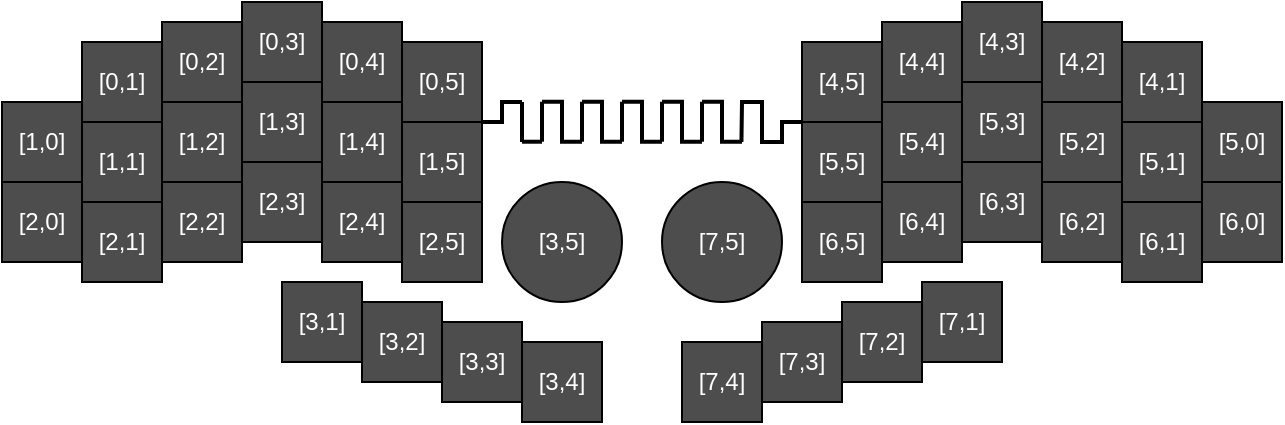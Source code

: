 <mxfile version="26.0.4" pages="2">
  <diagram name="layout" id="271-cqc7lN5esvMewJTl">
    <mxGraphModel dx="757" dy="681" grid="1" gridSize="10" guides="1" tooltips="1" connect="1" arrows="1" fold="1" page="0" pageScale="1" pageWidth="827" pageHeight="1169" math="0" shadow="0">
      <root>
        <mxCell id="0" />
        <mxCell id="1" parent="0" />
        <mxCell id="MY-0GuRKqusyicPiuqB_-1" value="[0,3]" style="rounded=0;whiteSpace=wrap;html=1;fillColor=#4D4D4D;strokeColor=#000000;fontColor=#ffffff;strokeWidth=1;" parent="1" vertex="1">
          <mxGeometry x="160" y="160" width="40" height="40" as="geometry" />
        </mxCell>
        <mxCell id="MY-0GuRKqusyicPiuqB_-2" value="[1,3]" style="rounded=0;whiteSpace=wrap;html=1;fillColor=#4D4D4D;strokeColor=#000000;fontColor=#ffffff;strokeWidth=1;" parent="1" vertex="1">
          <mxGeometry x="160" y="200" width="40" height="40" as="geometry" />
        </mxCell>
        <mxCell id="MY-0GuRKqusyicPiuqB_-3" value="[2,3]" style="rounded=0;whiteSpace=wrap;html=1;fillColor=#4D4D4D;strokeColor=#000000;fontColor=#ffffff;strokeWidth=1;" parent="1" vertex="1">
          <mxGeometry x="160" y="240" width="40" height="40" as="geometry" />
        </mxCell>
        <mxCell id="MY-0GuRKqusyicPiuqB_-4" value="[0,4]" style="rounded=0;whiteSpace=wrap;html=1;fillColor=#4D4D4D;strokeColor=#000000;fontColor=#ffffff;strokeWidth=1;" parent="1" vertex="1">
          <mxGeometry x="200" y="170" width="40" height="40" as="geometry" />
        </mxCell>
        <mxCell id="MY-0GuRKqusyicPiuqB_-5" value="[1,4]" style="rounded=0;whiteSpace=wrap;html=1;fillColor=#4D4D4D;strokeColor=#000000;fontColor=#ffffff;strokeWidth=1;" parent="1" vertex="1">
          <mxGeometry x="200" y="210" width="40" height="40" as="geometry" />
        </mxCell>
        <mxCell id="MY-0GuRKqusyicPiuqB_-6" value="[2,4]" style="rounded=0;whiteSpace=wrap;html=1;fillColor=#4D4D4D;strokeColor=#000000;fontColor=#ffffff;strokeWidth=1;" parent="1" vertex="1">
          <mxGeometry x="200" y="250" width="40" height="40" as="geometry" />
        </mxCell>
        <mxCell id="MY-0GuRKqusyicPiuqB_-7" value="[0,2]" style="rounded=0;whiteSpace=wrap;html=1;fillColor=#4D4D4D;strokeColor=#000000;fontColor=#ffffff;strokeWidth=1;" parent="1" vertex="1">
          <mxGeometry x="120" y="170" width="40" height="40" as="geometry" />
        </mxCell>
        <mxCell id="MY-0GuRKqusyicPiuqB_-8" value="[1,2]" style="rounded=0;whiteSpace=wrap;html=1;fillColor=#4D4D4D;strokeColor=#000000;fontColor=#ffffff;strokeWidth=1;" parent="1" vertex="1">
          <mxGeometry x="120" y="210" width="40" height="40" as="geometry" />
        </mxCell>
        <mxCell id="MY-0GuRKqusyicPiuqB_-9" value="[2,2]" style="rounded=0;whiteSpace=wrap;html=1;fillColor=#4D4D4D;strokeColor=#000000;fontColor=#ffffff;strokeWidth=1;" parent="1" vertex="1">
          <mxGeometry x="120" y="250" width="40" height="40" as="geometry" />
        </mxCell>
        <mxCell id="MY-0GuRKqusyicPiuqB_-10" value="[0,5]" style="rounded=0;whiteSpace=wrap;html=1;fillColor=#4D4D4D;strokeColor=#000000;fontColor=#ffffff;strokeWidth=1;" parent="1" vertex="1">
          <mxGeometry x="240" y="180" width="40" height="40" as="geometry" />
        </mxCell>
        <mxCell id="MY-0GuRKqusyicPiuqB_-11" value="[1,5]" style="rounded=0;whiteSpace=wrap;html=1;fillColor=#4D4D4D;strokeColor=#000000;fontColor=#ffffff;strokeWidth=1;" parent="1" vertex="1">
          <mxGeometry x="240" y="220" width="40" height="40" as="geometry" />
        </mxCell>
        <mxCell id="MY-0GuRKqusyicPiuqB_-12" value="[2,5]" style="rounded=0;whiteSpace=wrap;html=1;fillColor=#4D4D4D;strokeColor=#000000;fontColor=#ffffff;strokeWidth=1;" parent="1" vertex="1">
          <mxGeometry x="240" y="260" width="40" height="40" as="geometry" />
        </mxCell>
        <mxCell id="MY-0GuRKqusyicPiuqB_-13" value="[0,1]" style="rounded=0;whiteSpace=wrap;html=1;fillColor=#4D4D4D;strokeColor=#000000;fontColor=#ffffff;strokeWidth=1;" parent="1" vertex="1">
          <mxGeometry x="80" y="180" width="40" height="40" as="geometry" />
        </mxCell>
        <mxCell id="MY-0GuRKqusyicPiuqB_-14" value="[1,1]" style="rounded=0;whiteSpace=wrap;html=1;fillColor=#4D4D4D;strokeColor=#000000;fontColor=#ffffff;strokeWidth=1;" parent="1" vertex="1">
          <mxGeometry x="80" y="220" width="40" height="40" as="geometry" />
        </mxCell>
        <mxCell id="MY-0GuRKqusyicPiuqB_-15" value="[2,1]" style="rounded=0;whiteSpace=wrap;html=1;fillColor=#4D4D4D;strokeColor=#000000;fontColor=#ffffff;strokeWidth=1;" parent="1" vertex="1">
          <mxGeometry x="80" y="260" width="40" height="40" as="geometry" />
        </mxCell>
        <mxCell id="MY-0GuRKqusyicPiuqB_-16" value="[1,0]" style="rounded=0;whiteSpace=wrap;html=1;fillColor=#4D4D4D;strokeColor=#000000;fontColor=#ffffff;strokeWidth=1;" parent="1" vertex="1">
          <mxGeometry x="40" y="210" width="40" height="40" as="geometry" />
        </mxCell>
        <mxCell id="MY-0GuRKqusyicPiuqB_-17" value="[2,0]" style="rounded=0;whiteSpace=wrap;html=1;fillColor=#4D4D4D;strokeColor=#000000;fontColor=#ffffff;strokeWidth=1;" parent="1" vertex="1">
          <mxGeometry x="40" y="250" width="40" height="40" as="geometry" />
        </mxCell>
        <mxCell id="MY-0GuRKqusyicPiuqB_-18" value="[7,4]" style="rounded=0;whiteSpace=wrap;html=1;fillColor=#4D4D4D;strokeColor=#000000;fontColor=#ffffff;strokeWidth=1;" parent="1" vertex="1">
          <mxGeometry x="380" y="330" width="40" height="40" as="geometry" />
        </mxCell>
        <mxCell id="MY-0GuRKqusyicPiuqB_-19" value="[3,1]" style="rounded=0;whiteSpace=wrap;html=1;fillColor=#4D4D4D;strokeColor=#000000;fontColor=#ffffff;strokeWidth=1;" parent="1" vertex="1">
          <mxGeometry x="180" y="300" width="40" height="40" as="geometry" />
        </mxCell>
        <mxCell id="MY-0GuRKqusyicPiuqB_-20" value="[3,2]" style="rounded=0;whiteSpace=wrap;html=1;fillColor=#4D4D4D;strokeColor=#000000;fontColor=#ffffff;strokeWidth=1;" parent="1" vertex="1">
          <mxGeometry x="220" y="310" width="40" height="40" as="geometry" />
        </mxCell>
        <mxCell id="MY-0GuRKqusyicPiuqB_-21" value="[3,3]" style="rounded=0;whiteSpace=wrap;html=1;fillColor=#4D4D4D;strokeColor=#000000;fontColor=#ffffff;strokeWidth=1;" parent="1" vertex="1">
          <mxGeometry x="260" y="320" width="40" height="40" as="geometry" />
        </mxCell>
        <mxCell id="MY-0GuRKqusyicPiuqB_-22" value="[3,4]" style="rounded=0;whiteSpace=wrap;html=1;fillColor=#4D4D4D;strokeColor=#000000;fontColor=#ffffff;strokeWidth=1;" parent="1" vertex="1">
          <mxGeometry x="300" y="330" width="40" height="40" as="geometry" />
        </mxCell>
        <mxCell id="MY-0GuRKqusyicPiuqB_-23" value="[7,3]" style="rounded=0;whiteSpace=wrap;html=1;fillColor=#4D4D4D;strokeColor=#000000;fontColor=#ffffff;strokeWidth=1;" parent="1" vertex="1">
          <mxGeometry x="420" y="320" width="40" height="40" as="geometry" />
        </mxCell>
        <mxCell id="MY-0GuRKqusyicPiuqB_-24" value="[7,2]" style="rounded=0;whiteSpace=wrap;html=1;fillColor=#4D4D4D;strokeColor=#000000;fontColor=#ffffff;strokeWidth=1;" parent="1" vertex="1">
          <mxGeometry x="460" y="310" width="40" height="40" as="geometry" />
        </mxCell>
        <mxCell id="MY-0GuRKqusyicPiuqB_-25" value="[7,1]" style="rounded=0;whiteSpace=wrap;html=1;fillColor=#4D4D4D;strokeColor=#000000;fontColor=#ffffff;strokeWidth=1;" parent="1" vertex="1">
          <mxGeometry x="500" y="300" width="40" height="40" as="geometry" />
        </mxCell>
        <mxCell id="MY-0GuRKqusyicPiuqB_-26" value="[6,5]" style="rounded=0;whiteSpace=wrap;html=1;fillColor=#4D4D4D;strokeColor=#000000;fontColor=#ffffff;strokeWidth=1;" parent="1" vertex="1">
          <mxGeometry x="440" y="260" width="40" height="40" as="geometry" />
        </mxCell>
        <mxCell id="MY-0GuRKqusyicPiuqB_-27" value="[5,5]" style="rounded=0;whiteSpace=wrap;html=1;fillColor=#4D4D4D;strokeColor=#000000;fontColor=#ffffff;strokeWidth=1;" parent="1" vertex="1">
          <mxGeometry x="440" y="220" width="40" height="40" as="geometry" />
        </mxCell>
        <mxCell id="MY-0GuRKqusyicPiuqB_-28" value="[4,5]" style="rounded=0;whiteSpace=wrap;html=1;fillColor=#4D4D4D;strokeColor=#000000;fontColor=#ffffff;strokeWidth=1;" parent="1" vertex="1">
          <mxGeometry x="440" y="180" width="40" height="40" as="geometry" />
        </mxCell>
        <mxCell id="MY-0GuRKqusyicPiuqB_-29" value="[6,4]" style="rounded=0;whiteSpace=wrap;html=1;fillColor=#4D4D4D;strokeColor=#000000;fontColor=#ffffff;strokeWidth=1;" parent="1" vertex="1">
          <mxGeometry x="480" y="250" width="40" height="40" as="geometry" />
        </mxCell>
        <mxCell id="MY-0GuRKqusyicPiuqB_-30" value="[5,4]" style="rounded=0;whiteSpace=wrap;html=1;fillColor=#4D4D4D;strokeColor=#000000;fontColor=#ffffff;strokeWidth=1;" parent="1" vertex="1">
          <mxGeometry x="480" y="210" width="40" height="40" as="geometry" />
        </mxCell>
        <mxCell id="MY-0GuRKqusyicPiuqB_-31" value="[4,4]" style="rounded=0;whiteSpace=wrap;html=1;fillColor=#4D4D4D;strokeColor=#000000;fontColor=#ffffff;strokeWidth=1;" parent="1" vertex="1">
          <mxGeometry x="480" y="170" width="40" height="40" as="geometry" />
        </mxCell>
        <mxCell id="MY-0GuRKqusyicPiuqB_-32" value="[4,3]" style="rounded=0;whiteSpace=wrap;html=1;fillColor=#4D4D4D;strokeColor=#000000;fontColor=#ffffff;strokeWidth=1;" parent="1" vertex="1">
          <mxGeometry x="520" y="160" width="40" height="40" as="geometry" />
        </mxCell>
        <mxCell id="MY-0GuRKqusyicPiuqB_-33" value="[5,3]" style="rounded=0;whiteSpace=wrap;html=1;fillColor=#4D4D4D;strokeColor=#000000;fontColor=#ffffff;strokeWidth=1;" parent="1" vertex="1">
          <mxGeometry x="520" y="200" width="40" height="40" as="geometry" />
        </mxCell>
        <mxCell id="MY-0GuRKqusyicPiuqB_-34" value="[6,3]" style="rounded=0;whiteSpace=wrap;html=1;fillColor=#4D4D4D;strokeColor=#000000;fontColor=#ffffff;strokeWidth=1;" parent="1" vertex="1">
          <mxGeometry x="520" y="240" width="40" height="40" as="geometry" />
        </mxCell>
        <mxCell id="MY-0GuRKqusyicPiuqB_-35" value="[4,2]" style="rounded=0;whiteSpace=wrap;html=1;fillColor=#4D4D4D;strokeColor=#000000;fontColor=#ffffff;strokeWidth=1;" parent="1" vertex="1">
          <mxGeometry x="560" y="170" width="40" height="40" as="geometry" />
        </mxCell>
        <mxCell id="MY-0GuRKqusyicPiuqB_-36" value="[5,2]" style="rounded=0;whiteSpace=wrap;html=1;fillColor=#4D4D4D;strokeColor=#000000;fontColor=#ffffff;strokeWidth=1;" parent="1" vertex="1">
          <mxGeometry x="560" y="210" width="40" height="40" as="geometry" />
        </mxCell>
        <mxCell id="MY-0GuRKqusyicPiuqB_-37" value="[6,2]" style="rounded=0;whiteSpace=wrap;html=1;fillColor=#4D4D4D;strokeColor=#000000;fontColor=#ffffff;strokeWidth=1;" parent="1" vertex="1">
          <mxGeometry x="560" y="250" width="40" height="40" as="geometry" />
        </mxCell>
        <mxCell id="MY-0GuRKqusyicPiuqB_-38" value="[4,1]" style="rounded=0;whiteSpace=wrap;html=1;fillColor=#4D4D4D;strokeColor=#000000;fontColor=#ffffff;strokeWidth=1;" parent="1" vertex="1">
          <mxGeometry x="600" y="180" width="40" height="40" as="geometry" />
        </mxCell>
        <mxCell id="MY-0GuRKqusyicPiuqB_-39" value="[5,1]" style="rounded=0;whiteSpace=wrap;html=1;fillColor=#4D4D4D;strokeColor=#000000;fontColor=#ffffff;strokeWidth=1;" parent="1" vertex="1">
          <mxGeometry x="600" y="220" width="40" height="40" as="geometry" />
        </mxCell>
        <mxCell id="MY-0GuRKqusyicPiuqB_-40" value="[6,1]" style="rounded=0;whiteSpace=wrap;html=1;fillColor=#4D4D4D;strokeColor=#000000;fontColor=#ffffff;strokeWidth=1;" parent="1" vertex="1">
          <mxGeometry x="600" y="260" width="40" height="40" as="geometry" />
        </mxCell>
        <mxCell id="MY-0GuRKqusyicPiuqB_-41" value="[5,0]" style="rounded=0;whiteSpace=wrap;html=1;fillColor=#4D4D4D;strokeColor=#000000;fontColor=#ffffff;strokeWidth=1;" parent="1" vertex="1">
          <mxGeometry x="640" y="210" width="40" height="40" as="geometry" />
        </mxCell>
        <mxCell id="MY-0GuRKqusyicPiuqB_-42" value="[6,0]" style="rounded=0;whiteSpace=wrap;html=1;fillColor=#4D4D4D;strokeColor=#000000;fontColor=#ffffff;strokeWidth=1;" parent="1" vertex="1">
          <mxGeometry x="640" y="250" width="40" height="40" as="geometry" />
        </mxCell>
        <mxCell id="MY-0GuRKqusyicPiuqB_-43" value="[3,5]" style="ellipse;whiteSpace=wrap;html=1;fillColor=#4D4D4D;strokeColor=#000000;fontColor=#ffffff;strokeWidth=1;" parent="1" vertex="1">
          <mxGeometry x="290" y="250" width="60" height="60" as="geometry" />
        </mxCell>
        <mxCell id="MY-0GuRKqusyicPiuqB_-45" value="[7,5]" style="ellipse;whiteSpace=wrap;html=1;fillColor=#4D4D4D;strokeColor=#000000;fontColor=#ffffff;strokeWidth=1;" parent="1" vertex="1">
          <mxGeometry x="370" y="250" width="60" height="60" as="geometry" />
        </mxCell>
        <mxCell id="MY-0GuRKqusyicPiuqB_-50" value="" style="endArrow=none;html=1;rounded=0;fillColor=#647687;strokeColor=#000000;strokeWidth=2;" parent="1" edge="1">
          <mxGeometry width="50" height="50" relative="1" as="geometry">
            <mxPoint x="300" y="229.86" as="sourcePoint" />
            <mxPoint x="310" y="229.86" as="targetPoint" />
          </mxGeometry>
        </mxCell>
        <mxCell id="MY-0GuRKqusyicPiuqB_-51" value="" style="endArrow=none;html=1;rounded=0;fillColor=#647687;strokeColor=#000000;strokeWidth=2;" parent="1" edge="1">
          <mxGeometry width="50" height="50" relative="1" as="geometry">
            <mxPoint x="310" y="229.86" as="sourcePoint" />
            <mxPoint x="310" y="209.86" as="targetPoint" />
          </mxGeometry>
        </mxCell>
        <mxCell id="MY-0GuRKqusyicPiuqB_-52" value="" style="endArrow=none;html=1;rounded=0;fillColor=#647687;strokeColor=#000000;strokeWidth=2;" parent="1" edge="1">
          <mxGeometry width="50" height="50" relative="1" as="geometry">
            <mxPoint x="310" y="209.86" as="sourcePoint" />
            <mxPoint x="330" y="229.86" as="targetPoint" />
            <Array as="points">
              <mxPoint x="320" y="209.86" />
              <mxPoint x="320" y="229.86" />
            </Array>
          </mxGeometry>
        </mxCell>
        <mxCell id="MY-0GuRKqusyicPiuqB_-53" value="" style="endArrow=none;html=1;rounded=0;fillColor=#647687;strokeColor=#000000;strokeWidth=2;" parent="1" edge="1">
          <mxGeometry width="50" height="50" relative="1" as="geometry">
            <mxPoint x="330" y="229.86" as="sourcePoint" />
            <mxPoint x="330" y="209.86" as="targetPoint" />
          </mxGeometry>
        </mxCell>
        <mxCell id="MY-0GuRKqusyicPiuqB_-54" value="" style="endArrow=none;html=1;rounded=0;fillColor=#647687;strokeColor=#000000;strokeWidth=2;" parent="1" edge="1">
          <mxGeometry width="50" height="50" relative="1" as="geometry">
            <mxPoint x="330" y="209.86" as="sourcePoint" />
            <mxPoint x="350" y="229.86" as="targetPoint" />
            <Array as="points">
              <mxPoint x="340" y="209.86" />
              <mxPoint x="340" y="229.86" />
            </Array>
          </mxGeometry>
        </mxCell>
        <mxCell id="MY-0GuRKqusyicPiuqB_-55" value="" style="endArrow=none;html=1;rounded=0;fillColor=#647687;strokeColor=#000000;strokeWidth=2;" parent="1" edge="1">
          <mxGeometry width="50" height="50" relative="1" as="geometry">
            <mxPoint x="350" y="229.86" as="sourcePoint" />
            <mxPoint x="350" y="209.86" as="targetPoint" />
          </mxGeometry>
        </mxCell>
        <mxCell id="MY-0GuRKqusyicPiuqB_-56" value="" style="endArrow=none;html=1;rounded=0;fillColor=#647687;strokeColor=#000000;strokeWidth=2;" parent="1" edge="1">
          <mxGeometry width="50" height="50" relative="1" as="geometry">
            <mxPoint x="350" y="209.86" as="sourcePoint" />
            <mxPoint x="370" y="229.86" as="targetPoint" />
            <Array as="points">
              <mxPoint x="360" y="209.86" />
              <mxPoint x="360" y="229.86" />
            </Array>
          </mxGeometry>
        </mxCell>
        <mxCell id="MY-0GuRKqusyicPiuqB_-57" value="" style="endArrow=none;html=1;rounded=0;fillColor=#647687;strokeColor=#000000;strokeWidth=2;" parent="1" edge="1">
          <mxGeometry width="50" height="50" relative="1" as="geometry">
            <mxPoint x="370" y="229.86" as="sourcePoint" />
            <mxPoint x="370" y="209.86" as="targetPoint" />
          </mxGeometry>
        </mxCell>
        <mxCell id="MY-0GuRKqusyicPiuqB_-58" value="" style="endArrow=none;html=1;rounded=0;fillColor=#647687;strokeColor=#000000;strokeWidth=2;" parent="1" edge="1">
          <mxGeometry width="50" height="50" relative="1" as="geometry">
            <mxPoint x="370" y="209.86" as="sourcePoint" />
            <mxPoint x="390" y="229.86" as="targetPoint" />
            <Array as="points">
              <mxPoint x="380" y="209.86" />
              <mxPoint x="380" y="229.86" />
            </Array>
          </mxGeometry>
        </mxCell>
        <mxCell id="MY-0GuRKqusyicPiuqB_-59" value="" style="endArrow=none;html=1;rounded=0;fillColor=#647687;strokeColor=#000000;strokeWidth=2;" parent="1" edge="1">
          <mxGeometry width="50" height="50" relative="1" as="geometry">
            <mxPoint x="390" y="229.86" as="sourcePoint" />
            <mxPoint x="390" y="209.86" as="targetPoint" />
          </mxGeometry>
        </mxCell>
        <mxCell id="MY-0GuRKqusyicPiuqB_-60" value="" style="endArrow=none;html=1;rounded=0;fillColor=#647687;strokeColor=#000000;strokeWidth=2;" parent="1" edge="1">
          <mxGeometry width="50" height="50" relative="1" as="geometry">
            <mxPoint x="390" y="209.86" as="sourcePoint" />
            <mxPoint x="410" y="229.86" as="targetPoint" />
            <Array as="points">
              <mxPoint x="400" y="209.86" />
              <mxPoint x="400" y="229.86" />
            </Array>
          </mxGeometry>
        </mxCell>
        <mxCell id="MY-0GuRKqusyicPiuqB_-61" value="" style="endArrow=none;html=1;rounded=0;fillColor=#647687;strokeColor=#000000;strokeWidth=2;" parent="1" edge="1">
          <mxGeometry width="50" height="50" relative="1" as="geometry">
            <mxPoint x="300" y="230" as="sourcePoint" />
            <mxPoint x="300" y="210" as="targetPoint" />
          </mxGeometry>
        </mxCell>
        <mxCell id="MY-0GuRKqusyicPiuqB_-62" value="" style="endArrow=none;html=1;rounded=0;entryX=0;entryY=1;entryDx=0;entryDy=0;fillColor=#647687;strokeColor=#000000;strokeWidth=2;" parent="1" target="MY-0GuRKqusyicPiuqB_-28" edge="1">
          <mxGeometry width="50" height="50" relative="1" as="geometry">
            <mxPoint x="409.72" y="230" as="sourcePoint" />
            <mxPoint x="420" y="210" as="targetPoint" />
            <Array as="points">
              <mxPoint x="410" y="210" />
              <mxPoint x="420" y="210" />
              <mxPoint x="420" y="220" />
              <mxPoint x="420" y="230" />
              <mxPoint x="430" y="230" />
              <mxPoint x="430" y="220" />
            </Array>
          </mxGeometry>
        </mxCell>
        <mxCell id="MY-0GuRKqusyicPiuqB_-64" value="" style="endArrow=none;html=1;rounded=0;exitX=1;exitY=0;exitDx=0;exitDy=0;fillColor=#647687;strokeColor=#000000;strokeWidth=2;" parent="1" source="MY-0GuRKqusyicPiuqB_-11" edge="1">
          <mxGeometry width="50" height="50" relative="1" as="geometry">
            <mxPoint x="310" y="239.86" as="sourcePoint" />
            <mxPoint x="300" y="210" as="targetPoint" />
            <Array as="points">
              <mxPoint x="290" y="220" />
              <mxPoint x="290" y="210" />
            </Array>
          </mxGeometry>
        </mxCell>
      </root>
    </mxGraphModel>
  </diagram>
  <diagram id="4Sp0jBvuv-XDWsD6Wa9R" name="default">
    <mxGraphModel dx="2555" dy="1262" grid="1" gridSize="10" guides="1" tooltips="1" connect="1" arrows="1" fold="1" page="0" pageScale="1" pageWidth="827" pageHeight="1169" math="0" shadow="0">
      <root>
        <mxCell id="0" />
        <mxCell id="1" parent="0" />
        <mxCell id="S9hXqz5xEABQSsQN3Jub-1" value="" style="rounded=0;whiteSpace=wrap;html=1;fontFamily=Open Sans;fillColor=#FDF6E3;strokeColor=none;fontColor=#ffffff;" vertex="1" parent="1">
          <mxGeometry x="-300" y="55" width="1300" height="730" as="geometry" />
        </mxCell>
        <mxCell id="vejenVK3Xea3yigtUyAx-22" value="TAB" style="rounded=1;whiteSpace=wrap;html=1;fillColor=#F5F5EE;fontFamily=Open Sans;fontSource=https%3A%2F%2Ffonts.googleapis.com%2Fcss%3Ffamily%3DOpen%2BSans;strokeColor=#333333;fontColor=#1A1A1A;" parent="1" vertex="1">
          <mxGeometry x="60" y="190" width="40" height="30" as="geometry" />
        </mxCell>
        <mxCell id="vejenVK3Xea3yigtUyAx-23" value="CAPS" style="rounded=1;whiteSpace=wrap;html=1;fillColor=#F5F5EE;fontFamily=Open Sans;fontSource=https%3A%2F%2Ffonts.googleapis.com%2Fcss%3Ffamily%3DOpen%2BSans;strokeColor=#333333;fontColor=#1A1A1A;" parent="1" vertex="1">
          <mxGeometry x="60" y="220" width="40" height="30" as="geometry" />
        </mxCell>
        <mxCell id="zuYzNc_lJ5P3SSd-C0C7-1" value="A" style="rounded=1;whiteSpace=wrap;html=1;fillColor=#F5F5EE;fontFamily=Open Sans;fontSource=https%3A%2F%2Ffonts.googleapis.com%2Fcss%3Ffamily%3DOpen%2BSans;strokeColor=#333333;fontColor=#1A1A1A;" parent="1" vertex="1">
          <mxGeometry x="100" y="190" width="40" height="30" as="geometry" />
        </mxCell>
        <mxCell id="zuYzNc_lJ5P3SSd-C0C7-2" value="Z" style="rounded=1;whiteSpace=wrap;html=1;fillColor=#F5F5EE;fontFamily=Open Sans;fontSource=https%3A%2F%2Ffonts.googleapis.com%2Fcss%3Ffamily%3DOpen%2BSans;strokeColor=#333333;fontColor=#1A1A1A;" parent="1" vertex="1">
          <mxGeometry x="100" y="220" width="40" height="30" as="geometry" />
        </mxCell>
        <mxCell id="zuYzNc_lJ5P3SSd-C0C7-3" value="Q" style="rounded=1;whiteSpace=wrap;html=1;fillColor=#F5F5EE;fontFamily=Open Sans;fontSource=https%3A%2F%2Ffonts.googleapis.com%2Fcss%3Ffamily%3DOpen%2BSans;strokeColor=#333333;fontColor=#1A1A1A;" parent="1" vertex="1">
          <mxGeometry x="100" y="160" width="40" height="30" as="geometry" />
        </mxCell>
        <mxCell id="zuYzNc_lJ5P3SSd-C0C7-4" value="S+ALT" style="rounded=1;whiteSpace=wrap;html=1;fillColor=#F5F5EE;fontFamily=Open Sans;fontSource=https%3A%2F%2Ffonts.googleapis.com%2Fcss%3Ffamily%3DOpen%2BSans;strokeColor=#333333;fontColor=#1A1A1A;" parent="1" vertex="1">
          <mxGeometry x="140" y="190" width="40" height="30" as="geometry" />
        </mxCell>
        <mxCell id="zuYzNc_lJ5P3SSd-C0C7-5" value="X" style="rounded=1;whiteSpace=wrap;html=1;fillColor=#F5F5EE;fontFamily=Open Sans;fontSource=https%3A%2F%2Ffonts.googleapis.com%2Fcss%3Ffamily%3DOpen%2BSans;strokeColor=#333333;fontColor=#1A1A1A;" parent="1" vertex="1">
          <mxGeometry x="140" y="220" width="40" height="30" as="geometry" />
        </mxCell>
        <mxCell id="zuYzNc_lJ5P3SSd-C0C7-6" value="W" style="rounded=1;whiteSpace=wrap;html=1;fillColor=#F5F5EE;fontFamily=Open Sans;fontSource=https%3A%2F%2Ffonts.googleapis.com%2Fcss%3Ffamily%3DOpen%2BSans;strokeColor=#333333;fontColor=#1A1A1A;" parent="1" vertex="1">
          <mxGeometry x="140" y="160" width="40" height="30" as="geometry" />
        </mxCell>
        <mxCell id="zuYzNc_lJ5P3SSd-C0C7-7" value="D+SFT" style="rounded=1;whiteSpace=wrap;html=1;fillColor=#F5F5EE;fontFamily=Open Sans;fontSource=https%3A%2F%2Ffonts.googleapis.com%2Fcss%3Ffamily%3DOpen%2BSans;strokeColor=#333333;fontColor=#1A1A1A;" parent="1" vertex="1">
          <mxGeometry x="180" y="190" width="40" height="30" as="geometry" />
        </mxCell>
        <mxCell id="zuYzNc_lJ5P3SSd-C0C7-8" value="C" style="rounded=1;whiteSpace=wrap;html=1;fillColor=#F5F5EE;fontFamily=Open Sans;fontSource=https%3A%2F%2Ffonts.googleapis.com%2Fcss%3Ffamily%3DOpen%2BSans;strokeColor=#333333;fontColor=#1A1A1A;" parent="1" vertex="1">
          <mxGeometry x="180" y="220" width="40" height="30" as="geometry" />
        </mxCell>
        <mxCell id="zuYzNc_lJ5P3SSd-C0C7-9" value="E" style="rounded=1;whiteSpace=wrap;html=1;fillColor=#F5F5EE;fontFamily=Open Sans;fontSource=https%3A%2F%2Ffonts.googleapis.com%2Fcss%3Ffamily%3DOpen%2BSans;strokeColor=#333333;fontColor=#1A1A1A;" parent="1" vertex="1">
          <mxGeometry x="180" y="160" width="40" height="30" as="geometry" />
        </mxCell>
        <mxCell id="zuYzNc_lJ5P3SSd-C0C7-10" value="F+CTL" style="rounded=1;whiteSpace=wrap;html=1;fillColor=#F5F5EE;fontFamily=Open Sans;fontSource=https%3A%2F%2Ffonts.googleapis.com%2Fcss%3Ffamily%3DOpen%2BSans;strokeColor=#333333;fontColor=#1A1A1A;" parent="1" vertex="1">
          <mxGeometry x="220" y="190" width="40" height="30" as="geometry" />
        </mxCell>
        <mxCell id="zuYzNc_lJ5P3SSd-C0C7-11" value="V" style="rounded=1;whiteSpace=wrap;html=1;fillColor=#F5F5EE;fontFamily=Open Sans;fontSource=https%3A%2F%2Ffonts.googleapis.com%2Fcss%3Ffamily%3DOpen%2BSans;strokeColor=#333333;fontColor=#1A1A1A;" parent="1" vertex="1">
          <mxGeometry x="220" y="220" width="40" height="30" as="geometry" />
        </mxCell>
        <mxCell id="zuYzNc_lJ5P3SSd-C0C7-12" value="R" style="rounded=1;whiteSpace=wrap;html=1;fillColor=#F5F5EE;fontFamily=Open Sans;fontSource=https%3A%2F%2Ffonts.googleapis.com%2Fcss%3Ffamily%3DOpen%2BSans;strokeColor=#333333;fontColor=#1A1A1A;" parent="1" vertex="1">
          <mxGeometry x="220" y="160" width="40" height="30" as="geometry" />
        </mxCell>
        <mxCell id="zuYzNc_lJ5P3SSd-C0C7-13" value="G" style="rounded=1;whiteSpace=wrap;html=1;fillColor=#F5F5EE;fontFamily=Open Sans;fontSource=https%3A%2F%2Ffonts.googleapis.com%2Fcss%3Ffamily%3DOpen%2BSans;strokeColor=#333333;fontColor=#1A1A1A;" parent="1" vertex="1">
          <mxGeometry x="260" y="190" width="40" height="30" as="geometry" />
        </mxCell>
        <mxCell id="zuYzNc_lJ5P3SSd-C0C7-14" value="B" style="rounded=1;whiteSpace=wrap;html=1;fillColor=#F5F5EE;fontFamily=Open Sans;fontSource=https%3A%2F%2Ffonts.googleapis.com%2Fcss%3Ffamily%3DOpen%2BSans;strokeColor=#333333;fontColor=#1A1A1A;" parent="1" vertex="1">
          <mxGeometry x="260" y="220" width="40" height="30" as="geometry" />
        </mxCell>
        <mxCell id="zuYzNc_lJ5P3SSd-C0C7-15" value="T" style="rounded=1;whiteSpace=wrap;html=1;fillColor=#F5F5EE;fontFamily=Open Sans;fontSource=https%3A%2F%2Ffonts.googleapis.com%2Fcss%3Ffamily%3DOpen%2BSans;strokeColor=#333333;fontColor=#1A1A1A;" parent="1" vertex="1">
          <mxGeometry x="260" y="160" width="40" height="30" as="geometry" />
        </mxCell>
        <mxCell id="zuYzNc_lJ5P3SSd-C0C7-16" value="DEL" style="rounded=1;whiteSpace=wrap;html=1;fillColor=#F5F5EE;fontFamily=Open Sans;fontSource=https%3A%2F%2Ffonts.googleapis.com%2Fcss%3Ffamily%3DOpen%2BSans;strokeColor=#333333;fontColor=#1A1A1A;" parent="1" vertex="1">
          <mxGeometry x="180" y="250" width="40" height="30" as="geometry" />
        </mxCell>
        <mxCell id="zuYzNc_lJ5P3SSd-C0C7-17" value="GO_L1" style="rounded=1;whiteSpace=wrap;html=1;fillColor=#F5F5EE;fontFamily=Open Sans;fontSource=https%3A%2F%2Ffonts.googleapis.com%2Fcss%3Ffamily%3DOpen%2BSans;strokeColor=#333333;fontColor=#1A1A1A;" parent="1" vertex="1">
          <mxGeometry x="220" y="250" width="40" height="30" as="geometry" />
        </mxCell>
        <mxCell id="zuYzNc_lJ5P3SSd-C0C7-18" value="SPACE" style="rounded=1;whiteSpace=wrap;html=1;fillColor=#F5F5EE;fontFamily=Open Sans;fontSource=https%3A%2F%2Ffonts.googleapis.com%2Fcss%3Ffamily%3DOpen%2BSans;strokeColor=#333333;fontColor=#1A1A1A;" parent="1" vertex="1">
          <mxGeometry x="260" y="250" width="40" height="30" as="geometry" />
        </mxCell>
        <mxCell id="zuYzNc_lJ5P3SSd-C0C7-19" value="ESC" style="rounded=1;whiteSpace=wrap;html=1;fillColor=#F5F5EE;fontFamily=Open Sans;fontSource=https%3A%2F%2Ffonts.googleapis.com%2Fcss%3Ffamily%3DOpen%2BSans;strokeColor=#333333;fontColor=#1A1A1A;" parent="1" vertex="1">
          <mxGeometry x="300" y="250" width="40" height="30" as="geometry" />
        </mxCell>
        <mxCell id="zuYzNc_lJ5P3SSd-C0C7-20" value="H" style="rounded=1;whiteSpace=wrap;html=1;fillColor=#F5F5EE;fontFamily=Open Sans;fontSource=https%3A%2F%2Ffonts.googleapis.com%2Fcss%3Ffamily%3DOpen%2BSans;strokeColor=#333333;fontColor=#1A1A1A;" parent="1" vertex="1">
          <mxGeometry x="400" y="190" width="40" height="30" as="geometry" />
        </mxCell>
        <mxCell id="zuYzNc_lJ5P3SSd-C0C7-21" value="N" style="rounded=1;whiteSpace=wrap;html=1;fillColor=#F5F5EE;fontFamily=Open Sans;fontSource=https%3A%2F%2Ffonts.googleapis.com%2Fcss%3Ffamily%3DOpen%2BSans;strokeColor=#333333;fontColor=#1A1A1A;" parent="1" vertex="1">
          <mxGeometry x="400" y="220" width="40" height="30" as="geometry" />
        </mxCell>
        <mxCell id="zuYzNc_lJ5P3SSd-C0C7-22" value="Y" style="rounded=1;whiteSpace=wrap;html=1;fillColor=#F5F5EE;fontFamily=Open Sans;fontSource=https%3A%2F%2Ffonts.googleapis.com%2Fcss%3Ffamily%3DOpen%2BSans;strokeColor=#333333;fontColor=#1A1A1A;" parent="1" vertex="1">
          <mxGeometry x="400" y="160" width="40" height="30" as="geometry" />
        </mxCell>
        <mxCell id="zuYzNc_lJ5P3SSd-C0C7-23" value="J+CTL" style="rounded=1;whiteSpace=wrap;html=1;fillColor=#F5F5EE;fontFamily=Open Sans;fontSource=https%3A%2F%2Ffonts.googleapis.com%2Fcss%3Ffamily%3DOpen%2BSans;strokeColor=#333333;fontColor=#1A1A1A;" parent="1" vertex="1">
          <mxGeometry x="440" y="190" width="40" height="30" as="geometry" />
        </mxCell>
        <mxCell id="zuYzNc_lJ5P3SSd-C0C7-24" value="M" style="rounded=1;whiteSpace=wrap;html=1;fillColor=#F5F5EE;fontFamily=Open Sans;fontSource=https%3A%2F%2Ffonts.googleapis.com%2Fcss%3Ffamily%3DOpen%2BSans;strokeColor=#333333;fontColor=#1A1A1A;" parent="1" vertex="1">
          <mxGeometry x="440" y="220" width="40" height="30" as="geometry" />
        </mxCell>
        <mxCell id="zuYzNc_lJ5P3SSd-C0C7-25" value="U" style="rounded=1;whiteSpace=wrap;html=1;fillColor=#F5F5EE;fontFamily=Open Sans;fontSource=https%3A%2F%2Ffonts.googleapis.com%2Fcss%3Ffamily%3DOpen%2BSans;strokeColor=#333333;fontColor=#1A1A1A;" parent="1" vertex="1">
          <mxGeometry x="440" y="160" width="40" height="30" as="geometry" />
        </mxCell>
        <mxCell id="zuYzNc_lJ5P3SSd-C0C7-29" value="ENTER" style="rounded=1;whiteSpace=wrap;html=1;fillColor=#F5F5EE;fontFamily=Open Sans;fontSource=https%3A%2F%2Ffonts.googleapis.com%2Fcss%3Ffamily%3DOpen%2BSans;strokeColor=#333333;fontColor=#1A1A1A;" parent="1" vertex="1">
          <mxGeometry x="400" y="250" width="40" height="30" as="geometry" />
        </mxCell>
        <mxCell id="zuYzNc_lJ5P3SSd-C0C7-30" value="GO_L2" style="rounded=1;whiteSpace=wrap;html=1;fillColor=#F5F5EE;fontFamily=Open Sans;fontSource=https%3A%2F%2Ffonts.googleapis.com%2Fcss%3Ffamily%3DOpen%2BSans;strokeColor=#333333;fontColor=#1A1A1A;" parent="1" vertex="1">
          <mxGeometry x="440" y="250" width="40" height="30" as="geometry" />
        </mxCell>
        <mxCell id="zuYzNc_lJ5P3SSd-C0C7-32" value="GUI" style="rounded=1;whiteSpace=wrap;html=1;fillColor=#F5F5EE;fontFamily=Open Sans;fontSource=https%3A%2F%2Ffonts.googleapis.com%2Fcss%3Ffamily%3DOpen%2BSans;strokeColor=#333333;fontColor=#1A1A1A;" parent="1" vertex="1">
          <mxGeometry x="360" y="250" width="40" height="30" as="geometry" />
        </mxCell>
        <mxCell id="zuYzNc_lJ5P3SSd-C0C7-36" value=";" style="rounded=1;whiteSpace=wrap;html=1;fillColor=#F5F5EE;fontFamily=Open Sans;fontSource=https%3A%2F%2Ffonts.googleapis.com%2Fcss%3Ffamily%3DOpen%2BSans;strokeColor=#333333;fontColor=#1A1A1A;" parent="1" vertex="1">
          <mxGeometry x="560" y="190" width="40" height="30" as="geometry" />
        </mxCell>
        <mxCell id="zuYzNc_lJ5P3SSd-C0C7-37" value="/" style="rounded=1;whiteSpace=wrap;html=1;fillColor=#F5F5EE;fontFamily=Open Sans;fontSource=https%3A%2F%2Ffonts.googleapis.com%2Fcss%3Ffamily%3DOpen%2BSans;strokeColor=#333333;fontColor=#1A1A1A;" parent="1" vertex="1">
          <mxGeometry x="560" y="220" width="40" height="30" as="geometry" />
        </mxCell>
        <mxCell id="zuYzNc_lJ5P3SSd-C0C7-38" value="P" style="rounded=1;whiteSpace=wrap;html=1;fillColor=#F5F5EE;fontFamily=Open Sans;fontSource=https%3A%2F%2Ffonts.googleapis.com%2Fcss%3Ffamily%3DOpen%2BSans;strokeColor=#333333;fontColor=#1A1A1A;" parent="1" vertex="1">
          <mxGeometry x="560" y="160" width="40" height="30" as="geometry" />
        </mxCell>
        <mxCell id="zuYzNc_lJ5P3SSd-C0C7-39" value="&quot;" style="rounded=1;whiteSpace=wrap;html=1;fillColor=#F5F5EE;fontFamily=Open Sans;fontSource=https%3A%2F%2Ffonts.googleapis.com%2Fcss%3Ffamily%3DOpen%2BSans;strokeColor=#333333;fontColor=#1A1A1A;" parent="1" vertex="1">
          <mxGeometry x="600" y="190" width="40" height="30" as="geometry" />
        </mxCell>
        <mxCell id="zuYzNc_lJ5P3SSd-C0C7-40" value="_" style="rounded=1;whiteSpace=wrap;html=1;fillColor=#F5F5EE;fontFamily=Open Sans;fontSource=https%3A%2F%2Ffonts.googleapis.com%2Fcss%3Ffamily%3DOpen%2BSans;strokeColor=#333333;fontColor=#1A1A1A;" parent="1" vertex="1">
          <mxGeometry x="600" y="220" width="40" height="30" as="geometry" />
        </mxCell>
        <mxCell id="zuYzNc_lJ5P3SSd-C0C7-41" value="&lt;font style=&quot;font-size: 10px;&quot;&gt;CTL+Z&lt;/font&gt;&lt;div style=&quot;font-size: 10px;&quot;&gt;&lt;font style=&quot;font-size: 10px;&quot;&gt;CTL+Y&lt;/font&gt;&lt;/div&gt;" style="rounded=1;whiteSpace=wrap;html=1;fillColor=#F5F5EE;fontFamily=Open Sans;fontSource=https%3A%2F%2Ffonts.googleapis.com%2Fcss%3Ffamily%3DOpen%2BSans;fontSize=10;strokeWidth=1;perimeterSpacing=0;glass=0;shadow=0;strokeColor=#333333;fontColor=#1A1A1A;" parent="1" vertex="1">
          <mxGeometry x="310" y="200" width="40" height="40" as="geometry" />
        </mxCell>
        <mxCell id="zuYzNc_lJ5P3SSd-C0C7-42" value="SCR" style="rounded=1;whiteSpace=wrap;html=1;fillColor=#F5F5EE;fontFamily=Open Sans;fontSource=https%3A%2F%2Ffonts.googleapis.com%2Fcss%3Ffamily%3DOpen%2BSans;strokeWidth=1;perimeterSpacing=0;glass=0;shadow=0;strokeColor=#333333;fontColor=#1A1A1A;" parent="1" vertex="1">
          <mxGeometry x="350" y="200" width="40" height="40" as="geometry" />
        </mxCell>
        <mxCell id="zuYzNc_lJ5P3SSd-C0C7-88" value="HOME" style="rounded=1;whiteSpace=wrap;html=1;fillColor=#F5F5EE;fontFamily=Open Sans;fontSource=https%3A%2F%2Ffonts.googleapis.com%2Fcss%3Ffamily%3DOpen%2BSans;strokeColor=#333333;fontColor=#1A1A1A;" parent="1" vertex="1">
          <mxGeometry x="-260" y="390" width="40" height="30" as="geometry" />
        </mxCell>
        <mxCell id="zuYzNc_lJ5P3SSd-C0C7-89" value="END" style="rounded=1;whiteSpace=wrap;html=1;fillColor=#F5F5EE;fontFamily=Open Sans;fontSource=https%3A%2F%2Ffonts.googleapis.com%2Fcss%3Ffamily%3DOpen%2BSans;strokeColor=#333333;fontColor=#1A1A1A;" parent="1" vertex="1">
          <mxGeometry x="-260" y="420" width="40" height="30" as="geometry" />
        </mxCell>
        <mxCell id="zuYzNc_lJ5P3SSd-C0C7-90" value="" style="rounded=1;whiteSpace=wrap;html=1;fillColor=#F5F5EE;fontFamily=Open Sans;fontSource=https%3A%2F%2Ffonts.googleapis.com%2Fcss%3Ffamily%3DOpen%2BSans;strokeColor=#333333;fontColor=#1A1A1A;" parent="1" vertex="1">
          <mxGeometry x="-220" y="390" width="40" height="30" as="geometry" />
        </mxCell>
        <mxCell id="zuYzNc_lJ5P3SSd-C0C7-91" value="CTL+F" style="rounded=1;whiteSpace=wrap;html=1;fillColor=#F5F5EE;fontFamily=Open Sans;fontSource=https%3A%2F%2Ffonts.googleapis.com%2Fcss%3Ffamily%3DOpen%2BSans;strokeColor=#333333;fontColor=#1A1A1A;" parent="1" vertex="1">
          <mxGeometry x="-220" y="420" width="40" height="30" as="geometry" />
        </mxCell>
        <mxCell id="zuYzNc_lJ5P3SSd-C0C7-92" value="" style="rounded=1;whiteSpace=wrap;html=1;fillColor=#F5F5EE;fontFamily=Open Sans;fontSource=https%3A%2F%2Ffonts.googleapis.com%2Fcss%3Ffamily%3DOpen%2BSans;strokeColor=#333333;fontColor=#1A1A1A;" parent="1" vertex="1">
          <mxGeometry x="-220" y="360" width="40" height="30" as="geometry" />
        </mxCell>
        <mxCell id="zuYzNc_lJ5P3SSd-C0C7-93" value="&lt;span style=&quot;font-family: Consolas, Courier, monospace, serif, EmojiFont; font-size: 16px; text-align: start; white-space: pre;&quot;&gt;←&lt;/span&gt;" style="rounded=1;whiteSpace=wrap;html=1;fillColor=#F5F5EE;fontFamily=Open Sans;fontSource=https%3A%2F%2Ffonts.googleapis.com%2Fcss%3Ffamily%3DOpen%2BSans;strokeColor=#333333;fontColor=#1A1A1A;" parent="1" vertex="1">
          <mxGeometry x="-180" y="390" width="40" height="30" as="geometry" />
        </mxCell>
        <mxCell id="zuYzNc_lJ5P3SSd-C0C7-94" value="CTL+X" style="rounded=1;whiteSpace=wrap;html=1;fillColor=#F5F5EE;fontFamily=Open Sans;fontSource=https%3A%2F%2Ffonts.googleapis.com%2Fcss%3Ffamily%3DOpen%2BSans;strokeColor=#333333;fontColor=#1A1A1A;" parent="1" vertex="1">
          <mxGeometry x="-180" y="420" width="40" height="30" as="geometry" />
        </mxCell>
        <mxCell id="zuYzNc_lJ5P3SSd-C0C7-95" value="GP&lt;span style=&quot;font-family: Consolas, Courier, monospace, serif, EmojiFont; font-size: 16px; text-align: start; white-space: pre;&quot;&gt;↓&lt;/span&gt;" style="rounded=1;whiteSpace=wrap;html=1;fillColor=#F5F5EE;fontFamily=Open Sans;fontSource=https%3A%2F%2Ffonts.googleapis.com%2Fcss%3Ffamily%3DOpen%2BSans;strokeColor=#333333;fontColor=#1A1A1A;" parent="1" vertex="1">
          <mxGeometry x="-180" y="360" width="40" height="30" as="geometry" />
        </mxCell>
        <mxCell id="zuYzNc_lJ5P3SSd-C0C7-96" value="&lt;span style=&quot;font-family: Consolas, Courier, monospace, serif, EmojiFont; font-size: 16px; text-align: start; white-space: pre;&quot;&gt;↓&lt;/span&gt;" style="rounded=1;whiteSpace=wrap;html=1;fillColor=#F5F5EE;fontFamily=Open Sans;fontSource=https%3A%2F%2Ffonts.googleapis.com%2Fcss%3Ffamily%3DOpen%2BSans;strokeColor=#333333;fontColor=#1A1A1A;" parent="1" vertex="1">
          <mxGeometry x="-140" y="390" width="40" height="30" as="geometry" />
        </mxCell>
        <mxCell id="zuYzNc_lJ5P3SSd-C0C7-97" value="CTL+C" style="rounded=1;whiteSpace=wrap;html=1;fillColor=#F5F5EE;fontFamily=Open Sans;fontSource=https%3A%2F%2Ffonts.googleapis.com%2Fcss%3Ffamily%3DOpen%2BSans;strokeColor=#333333;fontColor=#1A1A1A;" parent="1" vertex="1">
          <mxGeometry x="-140" y="420" width="40" height="30" as="geometry" />
        </mxCell>
        <mxCell id="zuYzNc_lJ5P3SSd-C0C7-98" value="&lt;span style=&quot;font-family: Consolas, Courier, monospace, serif, EmojiFont; font-size: 16px; text-align: start; white-space: pre;&quot;&gt;↑&lt;/span&gt;" style="rounded=1;whiteSpace=wrap;html=1;fillColor=#F5F5EE;fontFamily=Open Sans;fontSource=https%3A%2F%2Ffonts.googleapis.com%2Fcss%3Ffamily%3DOpen%2BSans;strokeColor=#333333;fontColor=#1A1A1A;" parent="1" vertex="1">
          <mxGeometry x="-140" y="360" width="40" height="30" as="geometry" />
        </mxCell>
        <mxCell id="zuYzNc_lJ5P3SSd-C0C7-99" value="&lt;span style=&quot;font-family: Consolas, Courier, monospace, serif, EmojiFont; font-size: 16px; text-align: start; white-space: pre;&quot;&gt;→&lt;/span&gt;" style="rounded=1;whiteSpace=wrap;html=1;fillColor=#F5F5EE;fontFamily=Open Sans;fontSource=https%3A%2F%2Ffonts.googleapis.com%2Fcss%3Ffamily%3DOpen%2BSans;strokeColor=#333333;fontColor=#1A1A1A;" parent="1" vertex="1">
          <mxGeometry x="-100" y="390" width="40" height="30" as="geometry" />
        </mxCell>
        <mxCell id="zuYzNc_lJ5P3SSd-C0C7-100" value="CTL+V" style="rounded=1;whiteSpace=wrap;html=1;fillColor=#F5F5EE;fontFamily=Open Sans;fontSource=https%3A%2F%2Ffonts.googleapis.com%2Fcss%3Ffamily%3DOpen%2BSans;strokeColor=#333333;fontColor=#1A1A1A;" parent="1" vertex="1">
          <mxGeometry x="-100" y="420" width="40" height="30" as="geometry" />
        </mxCell>
        <mxCell id="zuYzNc_lJ5P3SSd-C0C7-101" value="PG&lt;span style=&quot;font-family: Consolas, Courier, monospace, serif, EmojiFont; font-size: 16px; text-align: start; white-space: pre;&quot;&gt;↑&lt;/span&gt;" style="rounded=1;whiteSpace=wrap;html=1;fillColor=#F5F5EE;fontFamily=Open Sans;fontSource=https%3A%2F%2Ffonts.googleapis.com%2Fcss%3Ffamily%3DOpen%2BSans;strokeColor=#333333;fontColor=#1A1A1A;" parent="1" vertex="1">
          <mxGeometry x="-100" y="360" width="40" height="30" as="geometry" />
        </mxCell>
        <mxCell id="zuYzNc_lJ5P3SSd-C0C7-102" value="(" style="rounded=1;whiteSpace=wrap;html=1;fillColor=#F5F5EE;fontFamily=Open Sans;fontSource=https%3A%2F%2Ffonts.googleapis.com%2Fcss%3Ffamily%3DOpen%2BSans;strokeColor=#333333;fontColor=#1A1A1A;" parent="1" vertex="1">
          <mxGeometry x="-60" y="390" width="40" height="30" as="geometry" />
        </mxCell>
        <mxCell id="zuYzNc_lJ5P3SSd-C0C7-103" value="[" style="rounded=1;whiteSpace=wrap;html=1;fillColor=#F5F5EE;fontFamily=Open Sans;fontSource=https%3A%2F%2Ffonts.googleapis.com%2Fcss%3Ffamily%3DOpen%2BSans;strokeColor=#333333;fontColor=#1A1A1A;" parent="1" vertex="1">
          <mxGeometry x="-60" y="420" width="40" height="30" as="geometry" />
        </mxCell>
        <mxCell id="zuYzNc_lJ5P3SSd-C0C7-104" value="{" style="rounded=1;whiteSpace=wrap;html=1;fillColor=#F5F5EE;fontFamily=Open Sans;fontSource=https%3A%2F%2Ffonts.googleapis.com%2Fcss%3Ffamily%3DOpen%2BSans;strokeColor=#333333;fontColor=#1A1A1A;" parent="1" vertex="1">
          <mxGeometry x="-60" y="360" width="40" height="30" as="geometry" />
        </mxCell>
        <mxCell id="zuYzNc_lJ5P3SSd-C0C7-105" value="&lt;span style=&quot;font-family: Consolas, Courier, monospace, serif, EmojiFont; font-size: 16px; text-align: start; white-space: pre;&quot;&gt;▼&lt;/span&gt;" style="rounded=1;whiteSpace=wrap;html=1;fillColor=#F5F5EE;fontFamily=Open Sans;fontSource=https%3A%2F%2Ffonts.googleapis.com%2Fcss%3Ffamily%3DOpen%2BSans;strokeColor=#333333;fontColor=#1A1A1A;" parent="1" vertex="1">
          <mxGeometry x="-140" y="450" width="40" height="30" as="geometry" />
        </mxCell>
        <mxCell id="zuYzNc_lJ5P3SSd-C0C7-106" value="&lt;span style=&quot;font-family: Consolas, Courier, monospace, serif, EmojiFont; font-size: 16px; text-align: start; white-space: pre;&quot;&gt;▼&lt;/span&gt;" style="rounded=1;whiteSpace=wrap;html=1;fillColor=#F5F5EE;fontFamily=Open Sans;fontSource=https%3A%2F%2Ffonts.googleapis.com%2Fcss%3Ffamily%3DOpen%2BSans;strokeColor=#333333;fontColor=#1A1A1A;" parent="1" vertex="1">
          <mxGeometry x="-100" y="450" width="40" height="30" as="geometry" />
        </mxCell>
        <mxCell id="zuYzNc_lJ5P3SSd-C0C7-107" value="&lt;span style=&quot;font-family: Consolas, Courier, monospace, serif, EmojiFont; font-size: 16px; text-align: start; white-space: pre;&quot;&gt;▼&lt;/span&gt;" style="rounded=1;whiteSpace=wrap;html=1;fillColor=#F5F5EE;fontFamily=Open Sans;fontSource=https%3A%2F%2Ffonts.googleapis.com%2Fcss%3Ffamily%3DOpen%2BSans;strokeColor=#333333;fontColor=#1A1A1A;" parent="1" vertex="1">
          <mxGeometry x="-60" y="450" width="40" height="30" as="geometry" />
        </mxCell>
        <mxCell id="zuYzNc_lJ5P3SSd-C0C7-108" value="&lt;span style=&quot;font-family: Consolas, Courier, monospace, serif, EmojiFont; font-size: 16px; text-align: start; white-space: pre;&quot;&gt;▼&lt;/span&gt;" style="rounded=1;whiteSpace=wrap;html=1;fillColor=#F5F5EE;fontFamily=Open Sans;fontSource=https%3A%2F%2Ffonts.googleapis.com%2Fcss%3Ffamily%3DOpen%2BSans;strokeColor=#333333;fontColor=#1A1A1A;" parent="1" vertex="1">
          <mxGeometry x="-20" y="450" width="40" height="30" as="geometry" />
        </mxCell>
        <mxCell id="zuYzNc_lJ5P3SSd-C0C7-109" value=")" style="rounded=1;whiteSpace=wrap;html=1;fillColor=#F5F5EE;fontFamily=Open Sans;fontSource=https%3A%2F%2Ffonts.googleapis.com%2Fcss%3Ffamily%3DOpen%2BSans;strokeColor=#333333;fontColor=#1A1A1A;" parent="1" vertex="1">
          <mxGeometry x="80" y="390" width="40" height="30" as="geometry" />
        </mxCell>
        <mxCell id="zuYzNc_lJ5P3SSd-C0C7-110" value="]" style="rounded=1;whiteSpace=wrap;html=1;fillColor=#F5F5EE;fontFamily=Open Sans;fontSource=https%3A%2F%2Ffonts.googleapis.com%2Fcss%3Ffamily%3DOpen%2BSans;strokeColor=#333333;fontColor=#1A1A1A;" parent="1" vertex="1">
          <mxGeometry x="80" y="420" width="40" height="30" as="geometry" />
        </mxCell>
        <mxCell id="zuYzNc_lJ5P3SSd-C0C7-111" value="}" style="rounded=1;whiteSpace=wrap;html=1;fillColor=#F5F5EE;fontFamily=Open Sans;fontSource=https%3A%2F%2Ffonts.googleapis.com%2Fcss%3Ffamily%3DOpen%2BSans;strokeColor=#333333;fontColor=#1A1A1A;" parent="1" vertex="1">
          <mxGeometry x="80" y="360" width="40" height="30" as="geometry" />
        </mxCell>
        <mxCell id="zuYzNc_lJ5P3SSd-C0C7-112" value="=" style="rounded=1;whiteSpace=wrap;html=1;fillColor=#F5F5EE;fontFamily=Open Sans;fontSource=https%3A%2F%2Ffonts.googleapis.com%2Fcss%3Ffamily%3DOpen%2BSans;strokeColor=#333333;fontColor=#1A1A1A;" parent="1" vertex="1">
          <mxGeometry x="120" y="390" width="40" height="30" as="geometry" />
        </mxCell>
        <mxCell id="zuYzNc_lJ5P3SSd-C0C7-113" value="" style="rounded=1;whiteSpace=wrap;html=1;fillColor=#F5F5EE;fontFamily=Open Sans;fontSource=https%3A%2F%2Ffonts.googleapis.com%2Fcss%3Ffamily%3DOpen%2BSans;strokeColor=#333333;fontColor=#1A1A1A;" parent="1" vertex="1">
          <mxGeometry x="120" y="420" width="40" height="30" as="geometry" />
        </mxCell>
        <mxCell id="zuYzNc_lJ5P3SSd-C0C7-114" value="" style="rounded=1;whiteSpace=wrap;html=1;fillColor=#F5F5EE;fontFamily=Open Sans;fontSource=https%3A%2F%2Ffonts.googleapis.com%2Fcss%3Ffamily%3DOpen%2BSans;strokeColor=#333333;fontColor=#1A1A1A;" parent="1" vertex="1">
          <mxGeometry x="120" y="360" width="40" height="30" as="geometry" />
        </mxCell>
        <mxCell id="zuYzNc_lJ5P3SSd-C0C7-115" value="-" style="rounded=1;whiteSpace=wrap;html=1;fillColor=#F5F5EE;fontFamily=Open Sans;fontSource=https%3A%2F%2Ffonts.googleapis.com%2Fcss%3Ffamily%3DOpen%2BSans;strokeColor=#333333;fontColor=#1A1A1A;" parent="1" vertex="1">
          <mxGeometry x="160" y="390" width="40" height="30" as="geometry" />
        </mxCell>
        <mxCell id="zuYzNc_lJ5P3SSd-C0C7-116" value="" style="rounded=1;whiteSpace=wrap;html=1;fillColor=#F5F5EE;fontFamily=Open Sans;fontSource=https%3A%2F%2Ffonts.googleapis.com%2Fcss%3Ffamily%3DOpen%2BSans;strokeColor=#333333;fontColor=#1A1A1A;" parent="1" vertex="1">
          <mxGeometry x="160" y="420" width="40" height="30" as="geometry" />
        </mxCell>
        <mxCell id="zuYzNc_lJ5P3SSd-C0C7-117" value="" style="rounded=1;whiteSpace=wrap;html=1;fillColor=#F5F5EE;fontFamily=Open Sans;fontSource=https%3A%2F%2Ffonts.googleapis.com%2Fcss%3Ffamily%3DOpen%2BSans;strokeColor=#333333;fontColor=#1A1A1A;" parent="1" vertex="1">
          <mxGeometry x="160" y="360" width="40" height="30" as="geometry" />
        </mxCell>
        <mxCell id="zuYzNc_lJ5P3SSd-C0C7-118" value="&lt;span style=&quot;font-family: Consolas, Courier, monospace, serif, EmojiFont; font-size: 16px; text-align: start; white-space: pre;&quot;&gt;▼&lt;/span&gt;" style="rounded=1;whiteSpace=wrap;html=1;fillColor=#F5F5EE;fontFamily=Open Sans;fontSource=https%3A%2F%2Ffonts.googleapis.com%2Fcss%3Ffamily%3DOpen%2BSans;strokeColor=#333333;fontColor=#1A1A1A;" parent="1" vertex="1">
          <mxGeometry x="80" y="450" width="40" height="30" as="geometry" />
        </mxCell>
        <mxCell id="zuYzNc_lJ5P3SSd-C0C7-119" value="GO_L3" style="rounded=1;whiteSpace=wrap;html=1;fillColor=#F5F5EE;fontFamily=Open Sans;fontSource=https%3A%2F%2Ffonts.googleapis.com%2Fcss%3Ffamily%3DOpen%2BSans;strokeColor=#333333;fontColor=#1A1A1A;" parent="1" vertex="1">
          <mxGeometry x="120" y="450" width="40" height="30" as="geometry" />
        </mxCell>
        <mxCell id="zuYzNc_lJ5P3SSd-C0C7-120" value="" style="rounded=1;whiteSpace=wrap;html=1;fillColor=#F5F5EE;fontFamily=Open Sans;fontSource=https%3A%2F%2Ffonts.googleapis.com%2Fcss%3Ffamily%3DOpen%2BSans;strokeColor=#333333;fontColor=#1A1A1A;" parent="1" vertex="1">
          <mxGeometry x="160" y="450" width="40" height="30" as="geometry" />
        </mxCell>
        <mxCell id="zuYzNc_lJ5P3SSd-C0C7-121" value="&lt;span style=&quot;font-family: Consolas, Courier, monospace, serif, EmojiFont; font-size: 16px; text-align: start; white-space: pre;&quot;&gt;▼&lt;/span&gt;" style="rounded=1;whiteSpace=wrap;html=1;fillColor=#F5F5EE;fontFamily=Open Sans;fontSource=https%3A%2F%2Ffonts.googleapis.com%2Fcss%3Ffamily%3DOpen%2BSans;strokeColor=#333333;fontColor=#1A1A1A;" parent="1" vertex="1">
          <mxGeometry x="40" y="450" width="40" height="30" as="geometry" />
        </mxCell>
        <mxCell id="zuYzNc_lJ5P3SSd-C0C7-122" value="+" style="rounded=1;whiteSpace=wrap;html=1;fillColor=#F5F5EE;fontFamily=Open Sans;fontSource=https%3A%2F%2Ffonts.googleapis.com%2Fcss%3Ffamily%3DOpen%2BSans;strokeColor=#333333;fontColor=#1A1A1A;" parent="1" vertex="1">
          <mxGeometry x="200" y="390" width="40" height="30" as="geometry" />
        </mxCell>
        <mxCell id="zuYzNc_lJ5P3SSd-C0C7-123" value="" style="rounded=1;whiteSpace=wrap;html=1;fillColor=#F5F5EE;fontFamily=Open Sans;fontSource=https%3A%2F%2Ffonts.googleapis.com%2Fcss%3Ffamily%3DOpen%2BSans;strokeColor=#333333;fontColor=#1A1A1A;" parent="1" vertex="1">
          <mxGeometry x="200" y="420" width="40" height="30" as="geometry" />
        </mxCell>
        <mxCell id="zuYzNc_lJ5P3SSd-C0C7-124" value="" style="rounded=1;whiteSpace=wrap;html=1;fillColor=#F5F5EE;fontFamily=Open Sans;fontSource=https%3A%2F%2Ffonts.googleapis.com%2Fcss%3Ffamily%3DOpen%2BSans;strokeColor=#333333;fontColor=#1A1A1A;" parent="1" vertex="1">
          <mxGeometry x="200" y="360" width="40" height="30" as="geometry" />
        </mxCell>
        <mxCell id="zuYzNc_lJ5P3SSd-C0C7-125" value="\" style="rounded=1;whiteSpace=wrap;html=1;fillColor=#F5F5EE;fontFamily=Open Sans;fontSource=https%3A%2F%2Ffonts.googleapis.com%2Fcss%3Ffamily%3DOpen%2BSans;strokeColor=#333333;fontColor=#1A1A1A;" parent="1" vertex="1">
          <mxGeometry x="240" y="390" width="40" height="30" as="geometry" />
        </mxCell>
        <mxCell id="zuYzNc_lJ5P3SSd-C0C7-126" value="|" style="rounded=1;whiteSpace=wrap;html=1;fillColor=#F5F5EE;fontFamily=Open Sans;fontSource=https%3A%2F%2Ffonts.googleapis.com%2Fcss%3Ffamily%3DOpen%2BSans;strokeColor=#333333;fontColor=#1A1A1A;" parent="1" vertex="1">
          <mxGeometry x="240" y="420" width="40" height="30" as="geometry" />
        </mxCell>
        <mxCell id="zuYzNc_lJ5P3SSd-C0C7-127" value="" style="rounded=1;whiteSpace=wrap;html=1;fillColor=#F5F5EE;fontFamily=Open Sans;fontSource=https%3A%2F%2Ffonts.googleapis.com%2Fcss%3Ffamily%3DOpen%2BSans;strokeColor=#333333;fontColor=#1A1A1A;" parent="1" vertex="1">
          <mxGeometry x="240" y="360" width="40" height="30" as="geometry" />
        </mxCell>
        <mxCell id="zuYzNc_lJ5P3SSd-C0C7-128" value="&#39;" style="rounded=1;whiteSpace=wrap;html=1;fillColor=#F5F5EE;fontFamily=Open Sans;fontSource=https%3A%2F%2Ffonts.googleapis.com%2Fcss%3Ffamily%3DOpen%2BSans;strokeColor=#333333;fontColor=#1A1A1A;" parent="1" vertex="1">
          <mxGeometry x="280" y="390" width="40" height="30" as="geometry" />
        </mxCell>
        <mxCell id="zuYzNc_lJ5P3SSd-C0C7-129" value="" style="rounded=1;whiteSpace=wrap;html=1;fillColor=#F5F5EE;fontFamily=Open Sans;fontSource=https%3A%2F%2Ffonts.googleapis.com%2Fcss%3Ffamily%3DOpen%2BSans;strokeColor=#333333;fontColor=#1A1A1A;" parent="1" vertex="1">
          <mxGeometry x="280" y="420" width="40" height="30" as="geometry" />
        </mxCell>
        <mxCell id="zuYzNc_lJ5P3SSd-C0C7-132" value="`" style="rounded=1;whiteSpace=wrap;html=1;fillColor=#F5F5EE;fontFamily=Open Sans;fontSource=https%3A%2F%2Ffonts.googleapis.com%2Fcss%3Ffamily%3DOpen%2BSans;strokeColor=#333333;fontColor=#1A1A1A;" parent="1" vertex="1">
          <mxGeometry x="380" y="390" width="40" height="30" as="geometry" />
        </mxCell>
        <mxCell id="zuYzNc_lJ5P3SSd-C0C7-133" value="" style="rounded=1;whiteSpace=wrap;html=1;fillColor=#F5F5EE;fontFamily=Open Sans;fontSource=https%3A%2F%2Ffonts.googleapis.com%2Fcss%3Ffamily%3DOpen%2BSans;strokeColor=#333333;fontColor=#1A1A1A;" parent="1" vertex="1">
          <mxGeometry x="380" y="420" width="40" height="30" as="geometry" />
        </mxCell>
        <mxCell id="zuYzNc_lJ5P3SSd-C0C7-134" value="1" style="rounded=1;whiteSpace=wrap;html=1;fillColor=#F5F5EE;fontFamily=Open Sans;fontSource=https%3A%2F%2Ffonts.googleapis.com%2Fcss%3Ffamily%3DOpen%2BSans;strokeColor=#333333;fontColor=#1A1A1A;" parent="1" vertex="1">
          <mxGeometry x="420" y="390" width="40" height="30" as="geometry" />
        </mxCell>
        <mxCell id="zuYzNc_lJ5P3SSd-C0C7-135" value="" style="rounded=1;whiteSpace=wrap;html=1;fillColor=#F5F5EE;fontFamily=Open Sans;fontSource=https%3A%2F%2Ffonts.googleapis.com%2Fcss%3Ffamily%3DOpen%2BSans;strokeColor=#333333;fontColor=#1A1A1A;" parent="1" vertex="1">
          <mxGeometry x="420" y="420" width="40" height="30" as="geometry" />
        </mxCell>
        <mxCell id="zuYzNc_lJ5P3SSd-C0C7-136" value="!" style="rounded=1;whiteSpace=wrap;html=1;fillColor=#F5F5EE;fontFamily=Open Sans;fontSource=https%3A%2F%2Ffonts.googleapis.com%2Fcss%3Ffamily%3DOpen%2BSans;strokeColor=#333333;fontColor=#1A1A1A;" parent="1" vertex="1">
          <mxGeometry x="420" y="360" width="40" height="30" as="geometry" />
        </mxCell>
        <mxCell id="zuYzNc_lJ5P3SSd-C0C7-137" value="2" style="rounded=1;whiteSpace=wrap;html=1;fillColor=#F5F5EE;fontFamily=Open Sans;fontSource=https%3A%2F%2Ffonts.googleapis.com%2Fcss%3Ffamily%3DOpen%2BSans;strokeColor=#333333;fontColor=#1A1A1A;" parent="1" vertex="1">
          <mxGeometry x="460" y="390" width="40" height="30" as="geometry" />
        </mxCell>
        <mxCell id="zuYzNc_lJ5P3SSd-C0C7-138" value="" style="rounded=1;whiteSpace=wrap;html=1;fillColor=#F5F5EE;fontFamily=Open Sans;fontSource=https%3A%2F%2Ffonts.googleapis.com%2Fcss%3Ffamily%3DOpen%2BSans;strokeColor=#333333;fontColor=#1A1A1A;" parent="1" vertex="1">
          <mxGeometry x="460" y="420" width="40" height="30" as="geometry" />
        </mxCell>
        <mxCell id="zuYzNc_lJ5P3SSd-C0C7-139" value="@" style="rounded=1;whiteSpace=wrap;html=1;fillColor=#F5F5EE;fontFamily=Open Sans;fontSource=https%3A%2F%2Ffonts.googleapis.com%2Fcss%3Ffamily%3DOpen%2BSans;strokeColor=#333333;fontColor=#1A1A1A;" parent="1" vertex="1">
          <mxGeometry x="460" y="360" width="40" height="30" as="geometry" />
        </mxCell>
        <mxCell id="zuYzNc_lJ5P3SSd-C0C7-140" value="3" style="rounded=1;whiteSpace=wrap;html=1;fillColor=#F5F5EE;fontFamily=Open Sans;fontSource=https%3A%2F%2Ffonts.googleapis.com%2Fcss%3Ffamily%3DOpen%2BSans;strokeColor=#333333;fontColor=#1A1A1A;" parent="1" vertex="1">
          <mxGeometry x="500" y="390" width="40" height="30" as="geometry" />
        </mxCell>
        <mxCell id="zuYzNc_lJ5P3SSd-C0C7-141" value="" style="rounded=1;whiteSpace=wrap;html=1;fillColor=#F5F5EE;fontFamily=Open Sans;fontSource=https%3A%2F%2Ffonts.googleapis.com%2Fcss%3Ffamily%3DOpen%2BSans;strokeColor=#333333;fontColor=#1A1A1A;" parent="1" vertex="1">
          <mxGeometry x="500" y="420" width="40" height="30" as="geometry" />
        </mxCell>
        <mxCell id="zuYzNc_lJ5P3SSd-C0C7-142" value="#" style="rounded=1;whiteSpace=wrap;html=1;fillColor=#F5F5EE;fontFamily=Open Sans;fontSource=https%3A%2F%2Ffonts.googleapis.com%2Fcss%3Ffamily%3DOpen%2BSans;strokeColor=#333333;fontColor=#1A1A1A;" parent="1" vertex="1">
          <mxGeometry x="500" y="360" width="40" height="30" as="geometry" />
        </mxCell>
        <mxCell id="zuYzNc_lJ5P3SSd-C0C7-143" value="4" style="rounded=1;whiteSpace=wrap;html=1;fillColor=#F5F5EE;fontFamily=Open Sans;fontSource=https%3A%2F%2Ffonts.googleapis.com%2Fcss%3Ffamily%3DOpen%2BSans;strokeColor=#333333;fontColor=#1A1A1A;" parent="1" vertex="1">
          <mxGeometry x="540" y="390" width="40" height="30" as="geometry" />
        </mxCell>
        <mxCell id="zuYzNc_lJ5P3SSd-C0C7-144" value="" style="rounded=1;whiteSpace=wrap;html=1;fillColor=#F5F5EE;fontFamily=Open Sans;fontSource=https%3A%2F%2Ffonts.googleapis.com%2Fcss%3Ffamily%3DOpen%2BSans;strokeColor=#333333;fontColor=#1A1A1A;" parent="1" vertex="1">
          <mxGeometry x="540" y="420" width="40" height="30" as="geometry" />
        </mxCell>
        <mxCell id="zuYzNc_lJ5P3SSd-C0C7-145" value="$" style="rounded=1;whiteSpace=wrap;html=1;fillColor=#F5F5EE;fontFamily=Open Sans;fontSource=https%3A%2F%2Ffonts.googleapis.com%2Fcss%3Ffamily%3DOpen%2BSans;strokeColor=#333333;fontColor=#1A1A1A;" parent="1" vertex="1">
          <mxGeometry x="540" y="360" width="40" height="30" as="geometry" />
        </mxCell>
        <mxCell id="zuYzNc_lJ5P3SSd-C0C7-146" value="5" style="rounded=1;whiteSpace=wrap;html=1;fillColor=#F5F5EE;fontFamily=Open Sans;fontSource=https%3A%2F%2Ffonts.googleapis.com%2Fcss%3Ffamily%3DOpen%2BSans;strokeColor=#333333;fontColor=#1A1A1A;" parent="1" vertex="1">
          <mxGeometry x="580" y="390" width="40" height="30" as="geometry" />
        </mxCell>
        <mxCell id="zuYzNc_lJ5P3SSd-C0C7-147" value="" style="rounded=1;whiteSpace=wrap;html=1;fillColor=#F5F5EE;fontFamily=Open Sans;fontSource=https%3A%2F%2Ffonts.googleapis.com%2Fcss%3Ffamily%3DOpen%2BSans;strokeColor=#333333;fontColor=#1A1A1A;" parent="1" vertex="1">
          <mxGeometry x="580" y="420" width="40" height="30" as="geometry" />
        </mxCell>
        <mxCell id="zuYzNc_lJ5P3SSd-C0C7-148" value="%" style="rounded=1;whiteSpace=wrap;html=1;fillColor=#F5F5EE;fontFamily=Open Sans;fontSource=https%3A%2F%2Ffonts.googleapis.com%2Fcss%3Ffamily%3DOpen%2BSans;strokeColor=#333333;fontColor=#1A1A1A;" parent="1" vertex="1">
          <mxGeometry x="580" y="360" width="40" height="30" as="geometry" />
        </mxCell>
        <mxCell id="zuYzNc_lJ5P3SSd-C0C7-149" value="" style="rounded=1;whiteSpace=wrap;html=1;fillColor=#F5F5EE;fontFamily=Open Sans;fontSource=https%3A%2F%2Ffonts.googleapis.com%2Fcss%3Ffamily%3DOpen%2BSans;strokeColor=#333333;fontColor=#1A1A1A;" parent="1" vertex="1">
          <mxGeometry x="500" y="450" width="40" height="30" as="geometry" />
        </mxCell>
        <mxCell id="zuYzNc_lJ5P3SSd-C0C7-150" value="GO_L3" style="rounded=1;whiteSpace=wrap;html=1;fillColor=#F5F5EE;fontFamily=Open Sans;fontSource=https%3A%2F%2Ffonts.googleapis.com%2Fcss%3Ffamily%3DOpen%2BSans;strokeColor=#333333;fontColor=#1A1A1A;" parent="1" vertex="1">
          <mxGeometry x="540" y="450" width="40" height="30" as="geometry" />
        </mxCell>
        <mxCell id="zuYzNc_lJ5P3SSd-C0C7-151" value="&lt;span style=&quot;font-family: Consolas, Courier, monospace, serif, EmojiFont; font-size: 16px; text-align: start; white-space: pre;&quot;&gt;▼&lt;/span&gt;" style="rounded=1;whiteSpace=wrap;html=1;fillColor=#F5F5EE;fontFamily=Open Sans;fontSource=https%3A%2F%2Ffonts.googleapis.com%2Fcss%3Ffamily%3DOpen%2BSans;strokeColor=#333333;fontColor=#1A1A1A;" parent="1" vertex="1">
          <mxGeometry x="580" y="450" width="40" height="30" as="geometry" />
        </mxCell>
        <mxCell id="zuYzNc_lJ5P3SSd-C0C7-152" value="&lt;span style=&quot;font-family: Consolas, Courier, monospace, serif, EmojiFont; font-size: 16px; text-align: start; white-space: pre;&quot;&gt;▼&lt;/span&gt;" style="rounded=1;whiteSpace=wrap;html=1;fillColor=#F5F5EE;fontFamily=Open Sans;fontSource=https%3A%2F%2Ffonts.googleapis.com%2Fcss%3Ffamily%3DOpen%2BSans;strokeColor=#333333;fontColor=#1A1A1A;" parent="1" vertex="1">
          <mxGeometry x="620" y="450" width="40" height="30" as="geometry" />
        </mxCell>
        <mxCell id="zuYzNc_lJ5P3SSd-C0C7-153" value="6" style="rounded=1;whiteSpace=wrap;html=1;fillColor=#F5F5EE;fontFamily=Open Sans;fontSource=https%3A%2F%2Ffonts.googleapis.com%2Fcss%3Ffamily%3DOpen%2BSans;strokeColor=#333333;fontColor=#1A1A1A;" parent="1" vertex="1">
          <mxGeometry x="720" y="390" width="40" height="30" as="geometry" />
        </mxCell>
        <mxCell id="zuYzNc_lJ5P3SSd-C0C7-154" value="" style="rounded=1;whiteSpace=wrap;html=1;fillColor=#F5F5EE;fontFamily=Open Sans;fontSource=https%3A%2F%2Ffonts.googleapis.com%2Fcss%3Ffamily%3DOpen%2BSans;strokeColor=#333333;fontColor=#1A1A1A;" parent="1" vertex="1">
          <mxGeometry x="720" y="420" width="40" height="30" as="geometry" />
        </mxCell>
        <mxCell id="zuYzNc_lJ5P3SSd-C0C7-155" value="^" style="rounded=1;whiteSpace=wrap;html=1;fillColor=#F5F5EE;fontFamily=Open Sans;fontSource=https%3A%2F%2Ffonts.googleapis.com%2Fcss%3Ffamily%3DOpen%2BSans;strokeColor=#333333;fontColor=#1A1A1A;" parent="1" vertex="1">
          <mxGeometry x="720" y="360" width="40" height="30" as="geometry" />
        </mxCell>
        <mxCell id="zuYzNc_lJ5P3SSd-C0C7-156" value="7" style="rounded=1;whiteSpace=wrap;html=1;fillColor=#F5F5EE;fontFamily=Open Sans;fontSource=https%3A%2F%2Ffonts.googleapis.com%2Fcss%3Ffamily%3DOpen%2BSans;strokeColor=#333333;fontColor=#1A1A1A;" parent="1" vertex="1">
          <mxGeometry x="760" y="390" width="40" height="30" as="geometry" />
        </mxCell>
        <mxCell id="zuYzNc_lJ5P3SSd-C0C7-157" value="" style="rounded=1;whiteSpace=wrap;html=1;fillColor=#F5F5EE;fontFamily=Open Sans;fontSource=https%3A%2F%2Ffonts.googleapis.com%2Fcss%3Ffamily%3DOpen%2BSans;strokeColor=#333333;fontColor=#1A1A1A;" parent="1" vertex="1">
          <mxGeometry x="760" y="420" width="40" height="30" as="geometry" />
        </mxCell>
        <mxCell id="zuYzNc_lJ5P3SSd-C0C7-158" value="&amp;amp;" style="rounded=1;whiteSpace=wrap;html=1;fillColor=#F5F5EE;fontFamily=Open Sans;fontSource=https%3A%2F%2Ffonts.googleapis.com%2Fcss%3Ffamily%3DOpen%2BSans;strokeColor=#333333;fontColor=#1A1A1A;" parent="1" vertex="1">
          <mxGeometry x="760" y="360" width="40" height="30" as="geometry" />
        </mxCell>
        <mxCell id="zuYzNc_lJ5P3SSd-C0C7-159" value="8" style="rounded=1;whiteSpace=wrap;html=1;fillColor=#F5F5EE;fontFamily=Open Sans;fontSource=https%3A%2F%2Ffonts.googleapis.com%2Fcss%3Ffamily%3DOpen%2BSans;strokeColor=#333333;fontColor=#1A1A1A;" parent="1" vertex="1">
          <mxGeometry x="800" y="390" width="40" height="30" as="geometry" />
        </mxCell>
        <mxCell id="zuYzNc_lJ5P3SSd-C0C7-160" value="" style="rounded=1;whiteSpace=wrap;html=1;fillColor=#F5F5EE;fontFamily=Open Sans;fontSource=https%3A%2F%2Ffonts.googleapis.com%2Fcss%3Ffamily%3DOpen%2BSans;strokeColor=#333333;fontColor=#1A1A1A;" parent="1" vertex="1">
          <mxGeometry x="800" y="420" width="40" height="30" as="geometry" />
        </mxCell>
        <mxCell id="zuYzNc_lJ5P3SSd-C0C7-161" value="*" style="rounded=1;whiteSpace=wrap;html=1;fillColor=#F5F5EE;fontFamily=Open Sans;fontSource=https%3A%2F%2Ffonts.googleapis.com%2Fcss%3Ffamily%3DOpen%2BSans;strokeColor=#333333;fontColor=#1A1A1A;" parent="1" vertex="1">
          <mxGeometry x="800" y="360" width="40" height="30" as="geometry" />
        </mxCell>
        <mxCell id="zuYzNc_lJ5P3SSd-C0C7-162" value="&lt;span style=&quot;font-family: Consolas, Courier, monospace, serif, EmojiFont; font-size: 16px; text-align: start; white-space: pre;&quot;&gt;▼&lt;/span&gt;" style="rounded=1;whiteSpace=wrap;html=1;fillColor=#F5F5EE;fontFamily=Open Sans;fontSource=https%3A%2F%2Ffonts.googleapis.com%2Fcss%3Ffamily%3DOpen%2BSans;strokeColor=#333333;fontColor=#1A1A1A;" parent="1" vertex="1">
          <mxGeometry x="720" y="450" width="40" height="30" as="geometry" />
        </mxCell>
        <mxCell id="zuYzNc_lJ5P3SSd-C0C7-163" value="&lt;span style=&quot;font-family: Consolas, Courier, monospace, serif, EmojiFont; font-size: 16px; text-align: start; white-space: pre;&quot;&gt;▼&lt;/span&gt;" style="rounded=1;whiteSpace=wrap;html=1;fillColor=#F5F5EE;fontFamily=Open Sans;fontSource=https%3A%2F%2Ffonts.googleapis.com%2Fcss%3Ffamily%3DOpen%2BSans;strokeColor=#333333;fontColor=#1A1A1A;" parent="1" vertex="1">
          <mxGeometry x="760" y="450" width="40" height="30" as="geometry" />
        </mxCell>
        <mxCell id="zuYzNc_lJ5P3SSd-C0C7-164" value="&lt;span style=&quot;font-family: Consolas, Courier, monospace, serif, EmojiFont; font-size: 16px; text-align: start; white-space: pre;&quot;&gt;▼&lt;/span&gt;" style="rounded=1;whiteSpace=wrap;html=1;fillColor=#F5F5EE;fontFamily=Open Sans;fontSource=https%3A%2F%2Ffonts.googleapis.com%2Fcss%3Ffamily%3DOpen%2BSans;strokeColor=#333333;fontColor=#1A1A1A;" parent="1" vertex="1">
          <mxGeometry x="800" y="450" width="40" height="30" as="geometry" />
        </mxCell>
        <mxCell id="zuYzNc_lJ5P3SSd-C0C7-165" value="&lt;span style=&quot;font-family: Consolas, Courier, monospace, serif, EmojiFont; font-size: 16px; text-align: start; white-space: pre;&quot;&gt;▼&lt;/span&gt;" style="rounded=1;whiteSpace=wrap;html=1;fillColor=#F5F5EE;fontFamily=Open Sans;fontSource=https%3A%2F%2Ffonts.googleapis.com%2Fcss%3Ffamily%3DOpen%2BSans;strokeColor=#333333;fontColor=#1A1A1A;" parent="1" vertex="1">
          <mxGeometry x="680" y="450" width="40" height="30" as="geometry" />
        </mxCell>
        <mxCell id="zuYzNc_lJ5P3SSd-C0C7-166" value="9" style="rounded=1;whiteSpace=wrap;html=1;fillColor=#F5F5EE;fontFamily=Open Sans;fontSource=https%3A%2F%2Ffonts.googleapis.com%2Fcss%3Ffamily%3DOpen%2BSans;strokeColor=#333333;fontColor=#1A1A1A;" parent="1" vertex="1">
          <mxGeometry x="840" y="390" width="40" height="30" as="geometry" />
        </mxCell>
        <mxCell id="zuYzNc_lJ5P3SSd-C0C7-167" value="" style="rounded=1;whiteSpace=wrap;html=1;fillColor=#F5F5EE;fontFamily=Open Sans;fontSource=https%3A%2F%2Ffonts.googleapis.com%2Fcss%3Ffamily%3DOpen%2BSans;strokeColor=#333333;fontColor=#1A1A1A;" parent="1" vertex="1">
          <mxGeometry x="840" y="420" width="40" height="30" as="geometry" />
        </mxCell>
        <mxCell id="zuYzNc_lJ5P3SSd-C0C7-168" value="(" style="rounded=1;whiteSpace=wrap;html=1;fillColor=#F5F5EE;fontFamily=Open Sans;fontSource=https%3A%2F%2Ffonts.googleapis.com%2Fcss%3Ffamily%3DOpen%2BSans;strokeColor=#333333;fontColor=#1A1A1A;" parent="1" vertex="1">
          <mxGeometry x="840" y="360" width="40" height="30" as="geometry" />
        </mxCell>
        <mxCell id="zuYzNc_lJ5P3SSd-C0C7-169" value="0" style="rounded=1;whiteSpace=wrap;html=1;fillColor=#F5F5EE;fontFamily=Open Sans;fontSource=https%3A%2F%2Ffonts.googleapis.com%2Fcss%3Ffamily%3DOpen%2BSans;strokeColor=#333333;fontColor=#1A1A1A;" parent="1" vertex="1">
          <mxGeometry x="880" y="390" width="40" height="30" as="geometry" />
        </mxCell>
        <mxCell id="zuYzNc_lJ5P3SSd-C0C7-170" value="" style="rounded=1;whiteSpace=wrap;html=1;fillColor=#F5F5EE;fontFamily=Open Sans;fontSource=https%3A%2F%2Ffonts.googleapis.com%2Fcss%3Ffamily%3DOpen%2BSans;strokeColor=#333333;fontColor=#1A1A1A;" parent="1" vertex="1">
          <mxGeometry x="880" y="420" width="40" height="30" as="geometry" />
        </mxCell>
        <mxCell id="zuYzNc_lJ5P3SSd-C0C7-171" value=")" style="rounded=1;whiteSpace=wrap;html=1;fillColor=#F5F5EE;fontFamily=Open Sans;fontSource=https%3A%2F%2Ffonts.googleapis.com%2Fcss%3Ffamily%3DOpen%2BSans;strokeColor=#333333;fontColor=#1A1A1A;" parent="1" vertex="1">
          <mxGeometry x="880" y="360" width="40" height="30" as="geometry" />
        </mxCell>
        <mxCell id="zuYzNc_lJ5P3SSd-C0C7-172" value="~" style="rounded=1;whiteSpace=wrap;html=1;fillColor=#F5F5EE;fontFamily=Open Sans;fontSource=https%3A%2F%2Ffonts.googleapis.com%2Fcss%3Ffamily%3DOpen%2BSans;strokeColor=#333333;fontColor=#1A1A1A;" parent="1" vertex="1">
          <mxGeometry x="920" y="390" width="40" height="30" as="geometry" />
        </mxCell>
        <mxCell id="zuYzNc_lJ5P3SSd-C0C7-173" value="" style="rounded=1;whiteSpace=wrap;html=1;fillColor=#F5F5EE;fontFamily=Open Sans;fontSource=https%3A%2F%2Ffonts.googleapis.com%2Fcss%3Ffamily%3DOpen%2BSans;strokeColor=#333333;fontColor=#1A1A1A;" parent="1" vertex="1">
          <mxGeometry x="920" y="420" width="40" height="30" as="geometry" />
        </mxCell>
        <mxCell id="zuYzNc_lJ5P3SSd-C0C7-176" value="RESET" style="rounded=1;whiteSpace=wrap;html=1;fillColor=#F5F5EE;fontFamily=Open Sans;fontSource=https%3A%2F%2Ffonts.googleapis.com%2Fcss%3Ffamily%3DOpen%2BSans;strokeColor=#333333;fontColor=#1A1A1A;" parent="1" vertex="1">
          <mxGeometry x="60" y="590" width="40" height="30" as="geometry" />
        </mxCell>
        <mxCell id="zuYzNc_lJ5P3SSd-C0C7-177" value="DEBUG" style="rounded=1;whiteSpace=wrap;html=1;fillColor=#F5F5EE;fontFamily=Open Sans;fontSource=https%3A%2F%2Ffonts.googleapis.com%2Fcss%3Ffamily%3DOpen%2BSans;strokeColor=#333333;fontColor=#1A1A1A;" parent="1" vertex="1">
          <mxGeometry x="60" y="620" width="40" height="30" as="geometry" />
        </mxCell>
        <mxCell id="zuYzNc_lJ5P3SSd-C0C7-178" value="F11" style="rounded=1;whiteSpace=wrap;html=1;fillColor=#F5F5EE;fontFamily=Open Sans;fontSource=https%3A%2F%2Ffonts.googleapis.com%2Fcss%3Ffamily%3DOpen%2BSans;strokeColor=#333333;fontColor=#1A1A1A;" parent="1" vertex="1">
          <mxGeometry x="100" y="590" width="40" height="30" as="geometry" />
        </mxCell>
        <mxCell id="zuYzNc_lJ5P3SSd-C0C7-179" value="" style="rounded=1;whiteSpace=wrap;html=1;fillColor=#F5F5EE;fontFamily=Open Sans;fontSource=https%3A%2F%2Ffonts.googleapis.com%2Fcss%3Ffamily%3DOpen%2BSans;strokeColor=#333333;fontColor=#1A1A1A;" parent="1" vertex="1">
          <mxGeometry x="100" y="620" width="40" height="30" as="geometry" />
        </mxCell>
        <mxCell id="zuYzNc_lJ5P3SSd-C0C7-180" value="F1" style="rounded=1;whiteSpace=wrap;html=1;fillColor=#F5F5EE;fontFamily=Open Sans;fontSource=https%3A%2F%2Ffonts.googleapis.com%2Fcss%3Ffamily%3DOpen%2BSans;strokeColor=#333333;fontColor=#1A1A1A;" parent="1" vertex="1">
          <mxGeometry x="100" y="560" width="40" height="30" as="geometry" />
        </mxCell>
        <mxCell id="zuYzNc_lJ5P3SSd-C0C7-181" value="F12" style="rounded=1;whiteSpace=wrap;html=1;fillColor=#F5F5EE;fontFamily=Open Sans;fontSource=https%3A%2F%2Ffonts.googleapis.com%2Fcss%3Ffamily%3DOpen%2BSans;strokeColor=#333333;fontColor=#1A1A1A;" parent="1" vertex="1">
          <mxGeometry x="140" y="590" width="40" height="30" as="geometry" />
        </mxCell>
        <mxCell id="zuYzNc_lJ5P3SSd-C0C7-182" value="" style="rounded=1;whiteSpace=wrap;html=1;fillColor=#F5F5EE;fontFamily=Open Sans;fontSource=https%3A%2F%2Ffonts.googleapis.com%2Fcss%3Ffamily%3DOpen%2BSans;strokeColor=#333333;fontColor=#1A1A1A;" parent="1" vertex="1">
          <mxGeometry x="140" y="620" width="40" height="30" as="geometry" />
        </mxCell>
        <mxCell id="zuYzNc_lJ5P3SSd-C0C7-183" value="F2" style="rounded=1;whiteSpace=wrap;html=1;fillColor=#F5F5EE;fontFamily=Open Sans;fontSource=https%3A%2F%2Ffonts.googleapis.com%2Fcss%3Ffamily%3DOpen%2BSans;strokeColor=#333333;fontColor=#1A1A1A;" parent="1" vertex="1">
          <mxGeometry x="140" y="560" width="40" height="30" as="geometry" />
        </mxCell>
        <mxCell id="zuYzNc_lJ5P3SSd-C0C7-184" value="F13" style="rounded=1;whiteSpace=wrap;html=1;fillColor=#F5F5EE;fontFamily=Open Sans;fontSource=https%3A%2F%2Ffonts.googleapis.com%2Fcss%3Ffamily%3DOpen%2BSans;strokeColor=#333333;fontColor=#1A1A1A;" parent="1" vertex="1">
          <mxGeometry x="180" y="590" width="40" height="30" as="geometry" />
        </mxCell>
        <mxCell id="zuYzNc_lJ5P3SSd-C0C7-185" value="" style="rounded=1;whiteSpace=wrap;html=1;fillColor=#F5F5EE;fontFamily=Open Sans;fontSource=https%3A%2F%2Ffonts.googleapis.com%2Fcss%3Ffamily%3DOpen%2BSans;strokeColor=#333333;fontColor=#1A1A1A;" parent="1" vertex="1">
          <mxGeometry x="180" y="620" width="40" height="30" as="geometry" />
        </mxCell>
        <mxCell id="zuYzNc_lJ5P3SSd-C0C7-186" value="F3" style="rounded=1;whiteSpace=wrap;html=1;fillColor=#F5F5EE;fontFamily=Open Sans;fontSource=https%3A%2F%2Ffonts.googleapis.com%2Fcss%3Ffamily%3DOpen%2BSans;strokeColor=#333333;fontColor=#1A1A1A;" parent="1" vertex="1">
          <mxGeometry x="180" y="560" width="40" height="30" as="geometry" />
        </mxCell>
        <mxCell id="zuYzNc_lJ5P3SSd-C0C7-187" value="F14" style="rounded=1;whiteSpace=wrap;html=1;fillColor=#F5F5EE;fontFamily=Open Sans;fontSource=https%3A%2F%2Ffonts.googleapis.com%2Fcss%3Ffamily%3DOpen%2BSans;strokeColor=#333333;fontColor=#1A1A1A;" parent="1" vertex="1">
          <mxGeometry x="220" y="590" width="40" height="30" as="geometry" />
        </mxCell>
        <mxCell id="zuYzNc_lJ5P3SSd-C0C7-188" value="" style="rounded=1;whiteSpace=wrap;html=1;fillColor=#F5F5EE;fontFamily=Open Sans;fontSource=https%3A%2F%2Ffonts.googleapis.com%2Fcss%3Ffamily%3DOpen%2BSans;strokeColor=#333333;fontColor=#1A1A1A;" parent="1" vertex="1">
          <mxGeometry x="220" y="620" width="40" height="30" as="geometry" />
        </mxCell>
        <mxCell id="zuYzNc_lJ5P3SSd-C0C7-189" value="F4" style="rounded=1;whiteSpace=wrap;html=1;fillColor=#F5F5EE;fontFamily=Open Sans;fontSource=https%3A%2F%2Ffonts.googleapis.com%2Fcss%3Ffamily%3DOpen%2BSans;strokeColor=#333333;fontColor=#1A1A1A;" parent="1" vertex="1">
          <mxGeometry x="220" y="560" width="40" height="30" as="geometry" />
        </mxCell>
        <mxCell id="zuYzNc_lJ5P3SSd-C0C7-190" value="F15" style="rounded=1;whiteSpace=wrap;html=1;fillColor=#F5F5EE;fontFamily=Open Sans;fontSource=https%3A%2F%2Ffonts.googleapis.com%2Fcss%3Ffamily%3DOpen%2BSans;strokeColor=#333333;fontColor=#1A1A1A;" parent="1" vertex="1">
          <mxGeometry x="260" y="590" width="40" height="30" as="geometry" />
        </mxCell>
        <mxCell id="zuYzNc_lJ5P3SSd-C0C7-191" value="" style="rounded=1;whiteSpace=wrap;html=1;fillColor=#F5F5EE;fontFamily=Open Sans;fontSource=https%3A%2F%2Ffonts.googleapis.com%2Fcss%3Ffamily%3DOpen%2BSans;strokeColor=#333333;fontColor=#1A1A1A;" parent="1" vertex="1">
          <mxGeometry x="260" y="620" width="40" height="30" as="geometry" />
        </mxCell>
        <mxCell id="zuYzNc_lJ5P3SSd-C0C7-192" value="F5" style="rounded=1;whiteSpace=wrap;html=1;fillColor=#F5F5EE;fontFamily=Open Sans;fontSource=https%3A%2F%2Ffonts.googleapis.com%2Fcss%3Ffamily%3DOpen%2BSans;strokeColor=#333333;fontColor=#1A1A1A;" parent="1" vertex="1">
          <mxGeometry x="260" y="560" width="40" height="30" as="geometry" />
        </mxCell>
        <mxCell id="zuYzNc_lJ5P3SSd-C0C7-193" value="&lt;span style=&quot;font-family: Consolas, Courier, monospace, serif, EmojiFont; font-size: 16px; text-align: start; white-space: pre;&quot;&gt;▼&lt;/span&gt;" style="rounded=1;whiteSpace=wrap;html=1;fillColor=#F5F5EE;fontFamily=Open Sans;fontSource=https%3A%2F%2Ffonts.googleapis.com%2Fcss%3Ffamily%3DOpen%2BSans;strokeColor=#333333;fontColor=#1A1A1A;" parent="1" vertex="1">
          <mxGeometry x="180" y="650" width="40" height="30" as="geometry" />
        </mxCell>
        <mxCell id="zuYzNc_lJ5P3SSd-C0C7-194" value="&lt;span style=&quot;font-family: Consolas, Courier, monospace, serif, EmojiFont; font-size: 16px; text-align: start; white-space: pre;&quot;&gt;▼&lt;/span&gt;" style="rounded=1;whiteSpace=wrap;html=1;fillColor=#F5F5EE;fontFamily=Open Sans;fontSource=https%3A%2F%2Ffonts.googleapis.com%2Fcss%3Ffamily%3DOpen%2BSans;strokeColor=#333333;fontColor=#1A1A1A;" parent="1" vertex="1">
          <mxGeometry x="220" y="650" width="40" height="30" as="geometry" />
        </mxCell>
        <mxCell id="zuYzNc_lJ5P3SSd-C0C7-195" value="&lt;span style=&quot;font-family: Consolas, Courier, monospace, serif, EmojiFont; font-size: 16px; text-align: start; white-space: pre;&quot;&gt;▼&lt;/span&gt;" style="rounded=1;whiteSpace=wrap;html=1;fillColor=#F5F5EE;fontFamily=Open Sans;fontSource=https%3A%2F%2Ffonts.googleapis.com%2Fcss%3Ffamily%3DOpen%2BSans;strokeColor=#333333;fontColor=#1A1A1A;" parent="1" vertex="1">
          <mxGeometry x="260" y="650" width="40" height="30" as="geometry" />
        </mxCell>
        <mxCell id="zuYzNc_lJ5P3SSd-C0C7-196" value="&lt;span style=&quot;font-family: Consolas, Courier, monospace, serif, EmojiFont; font-size: 16px; text-align: start; white-space: pre;&quot;&gt;▼&lt;/span&gt;" style="rounded=1;whiteSpace=wrap;html=1;fillColor=#F5F5EE;fontFamily=Open Sans;fontSource=https%3A%2F%2Ffonts.googleapis.com%2Fcss%3Ffamily%3DOpen%2BSans;strokeColor=#333333;fontColor=#1A1A1A;" parent="1" vertex="1">
          <mxGeometry x="300" y="650" width="40" height="30" as="geometry" />
        </mxCell>
        <mxCell id="zuYzNc_lJ5P3SSd-C0C7-197" value="F16" style="rounded=1;whiteSpace=wrap;html=1;fillColor=#F5F5EE;fontFamily=Open Sans;fontSource=https%3A%2F%2Ffonts.googleapis.com%2Fcss%3Ffamily%3DOpen%2BSans;strokeColor=#333333;fontColor=#1A1A1A;" parent="1" vertex="1">
          <mxGeometry x="400" y="590" width="40" height="30" as="geometry" />
        </mxCell>
        <mxCell id="zuYzNc_lJ5P3SSd-C0C7-198" value="" style="rounded=1;whiteSpace=wrap;html=1;fillColor=#F5F5EE;fontFamily=Open Sans;fontSource=https%3A%2F%2Ffonts.googleapis.com%2Fcss%3Ffamily%3DOpen%2BSans;strokeColor=#333333;fontColor=#1A1A1A;" parent="1" vertex="1">
          <mxGeometry x="400" y="620" width="40" height="30" as="geometry" />
        </mxCell>
        <mxCell id="zuYzNc_lJ5P3SSd-C0C7-199" value="F6" style="rounded=1;whiteSpace=wrap;html=1;fillColor=#F5F5EE;fontFamily=Open Sans;fontSource=https%3A%2F%2Ffonts.googleapis.com%2Fcss%3Ffamily%3DOpen%2BSans;strokeColor=#333333;fontColor=#1A1A1A;" parent="1" vertex="1">
          <mxGeometry x="400" y="560" width="40" height="30" as="geometry" />
        </mxCell>
        <mxCell id="zuYzNc_lJ5P3SSd-C0C7-200" value="F17" style="rounded=1;whiteSpace=wrap;html=1;fillColor=#F5F5EE;fontFamily=Open Sans;fontSource=https%3A%2F%2Ffonts.googleapis.com%2Fcss%3Ffamily%3DOpen%2BSans;strokeColor=#333333;fontColor=#1A1A1A;" parent="1" vertex="1">
          <mxGeometry x="440" y="590" width="40" height="30" as="geometry" />
        </mxCell>
        <mxCell id="zuYzNc_lJ5P3SSd-C0C7-201" value="" style="rounded=1;whiteSpace=wrap;html=1;fillColor=#F5F5EE;fontFamily=Open Sans;fontSource=https%3A%2F%2Ffonts.googleapis.com%2Fcss%3Ffamily%3DOpen%2BSans;strokeColor=#333333;fontColor=#1A1A1A;" parent="1" vertex="1">
          <mxGeometry x="440" y="620" width="40" height="30" as="geometry" />
        </mxCell>
        <mxCell id="zuYzNc_lJ5P3SSd-C0C7-202" value="F7" style="rounded=1;whiteSpace=wrap;html=1;fillColor=#F5F5EE;fontFamily=Open Sans;fontSource=https%3A%2F%2Ffonts.googleapis.com%2Fcss%3Ffamily%3DOpen%2BSans;strokeColor=#333333;fontColor=#1A1A1A;" parent="1" vertex="1">
          <mxGeometry x="440" y="560" width="40" height="30" as="geometry" />
        </mxCell>
        <mxCell id="zuYzNc_lJ5P3SSd-C0C7-203" value="F18" style="rounded=1;whiteSpace=wrap;html=1;fillColor=#F5F5EE;fontFamily=Open Sans;fontSource=https%3A%2F%2Ffonts.googleapis.com%2Fcss%3Ffamily%3DOpen%2BSans;strokeColor=#333333;fontColor=#1A1A1A;" parent="1" vertex="1">
          <mxGeometry x="480" y="590" width="40" height="30" as="geometry" />
        </mxCell>
        <mxCell id="zuYzNc_lJ5P3SSd-C0C7-204" value="" style="rounded=1;whiteSpace=wrap;html=1;fillColor=#F5F5EE;fontFamily=Open Sans;fontSource=https%3A%2F%2Ffonts.googleapis.com%2Fcss%3Ffamily%3DOpen%2BSans;strokeColor=#333333;fontColor=#1A1A1A;" parent="1" vertex="1">
          <mxGeometry x="480" y="620" width="40" height="30" as="geometry" />
        </mxCell>
        <mxCell id="zuYzNc_lJ5P3SSd-C0C7-205" value="F8" style="rounded=1;whiteSpace=wrap;html=1;fillColor=#F5F5EE;fontFamily=Open Sans;fontSource=https%3A%2F%2Ffonts.googleapis.com%2Fcss%3Ffamily%3DOpen%2BSans;strokeColor=#333333;fontColor=#1A1A1A;" parent="1" vertex="1">
          <mxGeometry x="480" y="560" width="40" height="30" as="geometry" />
        </mxCell>
        <mxCell id="zuYzNc_lJ5P3SSd-C0C7-206" value="&lt;span style=&quot;font-family: Consolas, Courier, monospace, serif, EmojiFont; font-size: 16px; text-align: start; white-space: pre;&quot;&gt;▼&lt;/span&gt;" style="rounded=1;whiteSpace=wrap;html=1;fillColor=#F5F5EE;fontFamily=Open Sans;fontSource=https%3A%2F%2Ffonts.googleapis.com%2Fcss%3Ffamily%3DOpen%2BSans;strokeColor=#333333;fontColor=#1A1A1A;" parent="1" vertex="1">
          <mxGeometry x="400" y="650" width="40" height="30" as="geometry" />
        </mxCell>
        <mxCell id="zuYzNc_lJ5P3SSd-C0C7-207" value="&lt;span style=&quot;font-family: Consolas, Courier, monospace, serif, EmojiFont; font-size: 16px; text-align: start; white-space: pre;&quot;&gt;▼&lt;/span&gt;" style="rounded=1;whiteSpace=wrap;html=1;fillColor=#F5F5EE;fontFamily=Open Sans;fontSource=https%3A%2F%2Ffonts.googleapis.com%2Fcss%3Ffamily%3DOpen%2BSans;strokeColor=#333333;fontColor=#1A1A1A;" parent="1" vertex="1">
          <mxGeometry x="440" y="650" width="40" height="30" as="geometry" />
        </mxCell>
        <mxCell id="zuYzNc_lJ5P3SSd-C0C7-208" value="&lt;span style=&quot;font-family: Consolas, Courier, monospace, serif, EmojiFont; font-size: 16px; text-align: start; white-space: pre;&quot;&gt;▼&lt;/span&gt;" style="rounded=1;whiteSpace=wrap;html=1;fillColor=#F5F5EE;fontFamily=Open Sans;fontSource=https%3A%2F%2Ffonts.googleapis.com%2Fcss%3Ffamily%3DOpen%2BSans;strokeColor=#333333;fontColor=#1A1A1A;" parent="1" vertex="1">
          <mxGeometry x="480" y="650" width="40" height="30" as="geometry" />
        </mxCell>
        <mxCell id="zuYzNc_lJ5P3SSd-C0C7-209" value="&lt;span style=&quot;font-family: Consolas, Courier, monospace, serif, EmojiFont; font-size: 16px; text-align: start; white-space: pre;&quot;&gt;▼&lt;/span&gt;" style="rounded=1;whiteSpace=wrap;html=1;fillColor=#F5F5EE;fontFamily=Open Sans;fontSource=https%3A%2F%2Ffonts.googleapis.com%2Fcss%3Ffamily%3DOpen%2BSans;strokeColor=#333333;fontColor=#1A1A1A;" parent="1" vertex="1">
          <mxGeometry x="360" y="650" width="40" height="30" as="geometry" />
        </mxCell>
        <mxCell id="zuYzNc_lJ5P3SSd-C0C7-210" value="F19" style="rounded=1;whiteSpace=wrap;html=1;fillColor=#F5F5EE;fontFamily=Open Sans;fontSource=https%3A%2F%2Ffonts.googleapis.com%2Fcss%3Ffamily%3DOpen%2BSans;strokeColor=#333333;fontColor=#1A1A1A;" parent="1" vertex="1">
          <mxGeometry x="520" y="590" width="40" height="30" as="geometry" />
        </mxCell>
        <mxCell id="zuYzNc_lJ5P3SSd-C0C7-211" value="" style="rounded=1;whiteSpace=wrap;html=1;fillColor=#F5F5EE;fontFamily=Open Sans;fontSource=https%3A%2F%2Ffonts.googleapis.com%2Fcss%3Ffamily%3DOpen%2BSans;strokeColor=#333333;fontColor=#1A1A1A;" parent="1" vertex="1">
          <mxGeometry x="520" y="620" width="40" height="30" as="geometry" />
        </mxCell>
        <mxCell id="zuYzNc_lJ5P3SSd-C0C7-212" value="F9" style="rounded=1;whiteSpace=wrap;html=1;fillColor=#F5F5EE;fontFamily=Open Sans;fontSource=https%3A%2F%2Ffonts.googleapis.com%2Fcss%3Ffamily%3DOpen%2BSans;strokeColor=#333333;fontColor=#1A1A1A;" parent="1" vertex="1">
          <mxGeometry x="520" y="560" width="40" height="30" as="geometry" />
        </mxCell>
        <mxCell id="zuYzNc_lJ5P3SSd-C0C7-213" value="F20" style="rounded=1;whiteSpace=wrap;html=1;fillColor=#F5F5EE;fontFamily=Open Sans;fontSource=https%3A%2F%2Ffonts.googleapis.com%2Fcss%3Ffamily%3DOpen%2BSans;strokeColor=#333333;fontColor=#1A1A1A;" parent="1" vertex="1">
          <mxGeometry x="560" y="590" width="40" height="30" as="geometry" />
        </mxCell>
        <mxCell id="zuYzNc_lJ5P3SSd-C0C7-214" value="" style="rounded=1;whiteSpace=wrap;html=1;fillColor=#F5F5EE;fontFamily=Open Sans;fontSource=https%3A%2F%2Ffonts.googleapis.com%2Fcss%3Ffamily%3DOpen%2BSans;strokeColor=#333333;fontColor=#1A1A1A;" parent="1" vertex="1">
          <mxGeometry x="560" y="620" width="40" height="30" as="geometry" />
        </mxCell>
        <mxCell id="zuYzNc_lJ5P3SSd-C0C7-215" value="F10" style="rounded=1;whiteSpace=wrap;html=1;fillColor=#F5F5EE;fontFamily=Open Sans;fontSource=https%3A%2F%2Ffonts.googleapis.com%2Fcss%3Ffamily%3DOpen%2BSans;strokeColor=#333333;fontColor=#1A1A1A;" parent="1" vertex="1">
          <mxGeometry x="560" y="560" width="40" height="30" as="geometry" />
        </mxCell>
        <mxCell id="zuYzNc_lJ5P3SSd-C0C7-216" value="" style="rounded=1;whiteSpace=wrap;html=1;fillColor=#F5F5EE;fontFamily=Open Sans;fontSource=https%3A%2F%2Ffonts.googleapis.com%2Fcss%3Ffamily%3DOpen%2BSans;strokeColor=#333333;fontColor=#1A1A1A;" parent="1" vertex="1">
          <mxGeometry x="600" y="590" width="40" height="30" as="geometry" />
        </mxCell>
        <mxCell id="zuYzNc_lJ5P3SSd-C0C7-217" value="" style="rounded=1;whiteSpace=wrap;html=1;fillColor=#F5F5EE;fontFamily=Open Sans;fontSource=https%3A%2F%2Ffonts.googleapis.com%2Fcss%3Ffamily%3DOpen%2BSans;strokeColor=#333333;fontColor=#1A1A1A;" parent="1" vertex="1">
          <mxGeometry x="600" y="620" width="40" height="30" as="geometry" />
        </mxCell>
        <mxCell id="zuYzNc_lJ5P3SSd-C0C7-223" value="Volume&lt;div&gt;-/+&lt;/div&gt;" style="rounded=1;whiteSpace=wrap;html=1;fillColor=#F5F5EE;fontFamily=Open Sans;fontSource=https%3A%2F%2Ffonts.googleapis.com%2Fcss%3Ffamily%3DOpen%2BSans;fontSize=10;strokeWidth=1;perimeterSpacing=0;glass=0;shadow=0;strokeColor=#333333;fontColor=#1A1A1A;" parent="1" vertex="1">
          <mxGeometry x="-10" y="400" width="40" height="40" as="geometry" />
        </mxCell>
        <mxCell id="zuYzNc_lJ5P3SSd-C0C7-224" value="&lt;span style=&quot;font-size: 10px;&quot;&gt;Volume&lt;/span&gt;&lt;div style=&quot;font-size: 10px;&quot;&gt;-/+&lt;/div&gt;" style="rounded=1;whiteSpace=wrap;html=1;fillColor=#F5F5EE;fontFamily=Open Sans;fontSource=https%3A%2F%2Ffonts.googleapis.com%2Fcss%3Ffamily%3DOpen%2BSans;strokeWidth=1;perimeterSpacing=0;glass=0;shadow=0;strokeColor=#333333;fontColor=#1A1A1A;" parent="1" vertex="1">
          <mxGeometry x="30" y="400" width="40" height="40" as="geometry" />
        </mxCell>
        <mxCell id="zuYzNc_lJ5P3SSd-C0C7-227" value="Volume&lt;div&gt;-/+&lt;/div&gt;" style="rounded=1;whiteSpace=wrap;html=1;fillColor=#F5F5EE;fontFamily=Open Sans;fontSource=https%3A%2F%2Ffonts.googleapis.com%2Fcss%3Ffamily%3DOpen%2BSans;fontSize=10;strokeWidth=1;perimeterSpacing=0;glass=0;shadow=0;strokeColor=#333333;fontColor=#1A1A1A;" parent="1" vertex="1">
          <mxGeometry x="630" y="400" width="40" height="40" as="geometry" />
        </mxCell>
        <mxCell id="zuYzNc_lJ5P3SSd-C0C7-228" value="&lt;span style=&quot;font-size: 10px;&quot;&gt;Volume&lt;/span&gt;&lt;div style=&quot;font-size: 10px;&quot;&gt;-/+&lt;/div&gt;" style="rounded=1;whiteSpace=wrap;html=1;fillColor=#F5F5EE;fontFamily=Open Sans;fontSource=https%3A%2F%2Ffonts.googleapis.com%2Fcss%3Ffamily%3DOpen%2BSans;strokeWidth=1;perimeterSpacing=0;glass=0;shadow=0;strokeColor=#333333;fontColor=#1A1A1A;" parent="1" vertex="1">
          <mxGeometry x="670" y="400" width="40" height="40" as="geometry" />
        </mxCell>
        <mxCell id="zuYzNc_lJ5P3SSd-C0C7-229" value="&lt;font style=&quot;font-size: 10px;&quot;&gt;CTL+Z&lt;/font&gt;&lt;div style=&quot;font-size: 10px;&quot;&gt;&lt;font style=&quot;font-size: 10px;&quot;&gt;CTL+Y&lt;/font&gt;&lt;/div&gt;" style="rounded=1;whiteSpace=wrap;html=1;fillColor=#F5F5EE;fontFamily=Open Sans;fontSource=https%3A%2F%2Ffonts.googleapis.com%2Fcss%3Ffamily%3DOpen%2BSans;fontSize=10;strokeWidth=1;perimeterSpacing=0;glass=0;shadow=0;strokeColor=#333333;fontColor=#1A1A1A;" parent="1" vertex="1">
          <mxGeometry x="310" y="600" width="40" height="40" as="geometry" />
        </mxCell>
        <mxCell id="zuYzNc_lJ5P3SSd-C0C7-230" value="SCR" style="rounded=1;whiteSpace=wrap;html=1;fillColor=#F5F5EE;fontFamily=Open Sans;fontSource=https%3A%2F%2Ffonts.googleapis.com%2Fcss%3Ffamily%3DOpen%2BSans;strokeWidth=1;perimeterSpacing=0;glass=0;shadow=0;strokeColor=#333333;fontColor=#1A1A1A;" parent="1" vertex="1">
          <mxGeometry x="350" y="600" width="40" height="40" as="geometry" />
        </mxCell>
        <mxCell id="zuYzNc_lJ5P3SSd-C0C7-26" value="K+SFT" style="rounded=1;whiteSpace=wrap;html=1;fillColor=#F5F5EE;fontFamily=Open Sans;fontSource=https%3A%2F%2Ffonts.googleapis.com%2Fcss%3Ffamily%3DOpen%2BSans;strokeColor=#333333;fontColor=#1A1A1A;container=0;" parent="1" vertex="1">
          <mxGeometry x="480" y="190" width="40" height="30" as="geometry" />
        </mxCell>
        <mxCell id="zuYzNc_lJ5P3SSd-C0C7-27" value="," style="rounded=1;whiteSpace=wrap;html=1;fillColor=#F5F5EE;fontFamily=Open Sans;fontSource=https%3A%2F%2Ffonts.googleapis.com%2Fcss%3Ffamily%3DOpen%2BSans;strokeColor=#333333;fontColor=#1A1A1A;container=0;" parent="1" vertex="1">
          <mxGeometry x="480" y="220" width="40" height="30" as="geometry" />
        </mxCell>
        <mxCell id="zuYzNc_lJ5P3SSd-C0C7-28" value="I" style="rounded=1;whiteSpace=wrap;html=1;fillColor=#F5F5EE;fontFamily=Open Sans;fontSource=https%3A%2F%2Ffonts.googleapis.com%2Fcss%3Ffamily%3DOpen%2BSans;strokeColor=#333333;fontColor=#1A1A1A;container=0;" parent="1" vertex="1">
          <mxGeometry x="480" y="160" width="40" height="30" as="geometry" />
        </mxCell>
        <mxCell id="zuYzNc_lJ5P3SSd-C0C7-31" value="BACK&lt;div&gt;SPACE&lt;/div&gt;" style="rounded=1;whiteSpace=wrap;html=1;fillColor=#F5F5EE;fontFamily=Open Sans;fontSource=https%3A%2F%2Ffonts.googleapis.com%2Fcss%3Ffamily%3DOpen%2BSans;strokeColor=#333333;fontColor=#1A1A1A;container=0;" parent="1" vertex="1">
          <mxGeometry x="480" y="250" width="40" height="30" as="geometry" />
        </mxCell>
        <mxCell id="zuYzNc_lJ5P3SSd-C0C7-33" value="L+ALT" style="rounded=1;whiteSpace=wrap;html=1;fillColor=#F5F5EE;fontFamily=Open Sans;fontSource=https%3A%2F%2Ffonts.googleapis.com%2Fcss%3Ffamily%3DOpen%2BSans;strokeColor=#333333;fontColor=#1A1A1A;container=0;" parent="1" vertex="1">
          <mxGeometry x="520" y="190" width="40" height="30" as="geometry" />
        </mxCell>
        <mxCell id="zuYzNc_lJ5P3SSd-C0C7-34" value="." style="rounded=1;whiteSpace=wrap;html=1;fillColor=#F5F5EE;fontFamily=Open Sans;fontSource=https%3A%2F%2Ffonts.googleapis.com%2Fcss%3Ffamily%3DOpen%2BSans;strokeColor=#333333;fontColor=#1A1A1A;container=0;" parent="1" vertex="1">
          <mxGeometry x="520" y="220" width="40" height="30" as="geometry" />
        </mxCell>
        <mxCell id="zuYzNc_lJ5P3SSd-C0C7-35" value="O" style="rounded=1;whiteSpace=wrap;html=1;fillColor=#F5F5EE;fontFamily=Open Sans;fontSource=https%3A%2F%2Ffonts.googleapis.com%2Fcss%3Ffamily%3DOpen%2BSans;strokeColor=#333333;fontColor=#1A1A1A;container=0;" parent="1" vertex="1">
          <mxGeometry x="520" y="160" width="40" height="30" as="geometry" />
        </mxCell>
      </root>
    </mxGraphModel>
  </diagram>
</mxfile>
